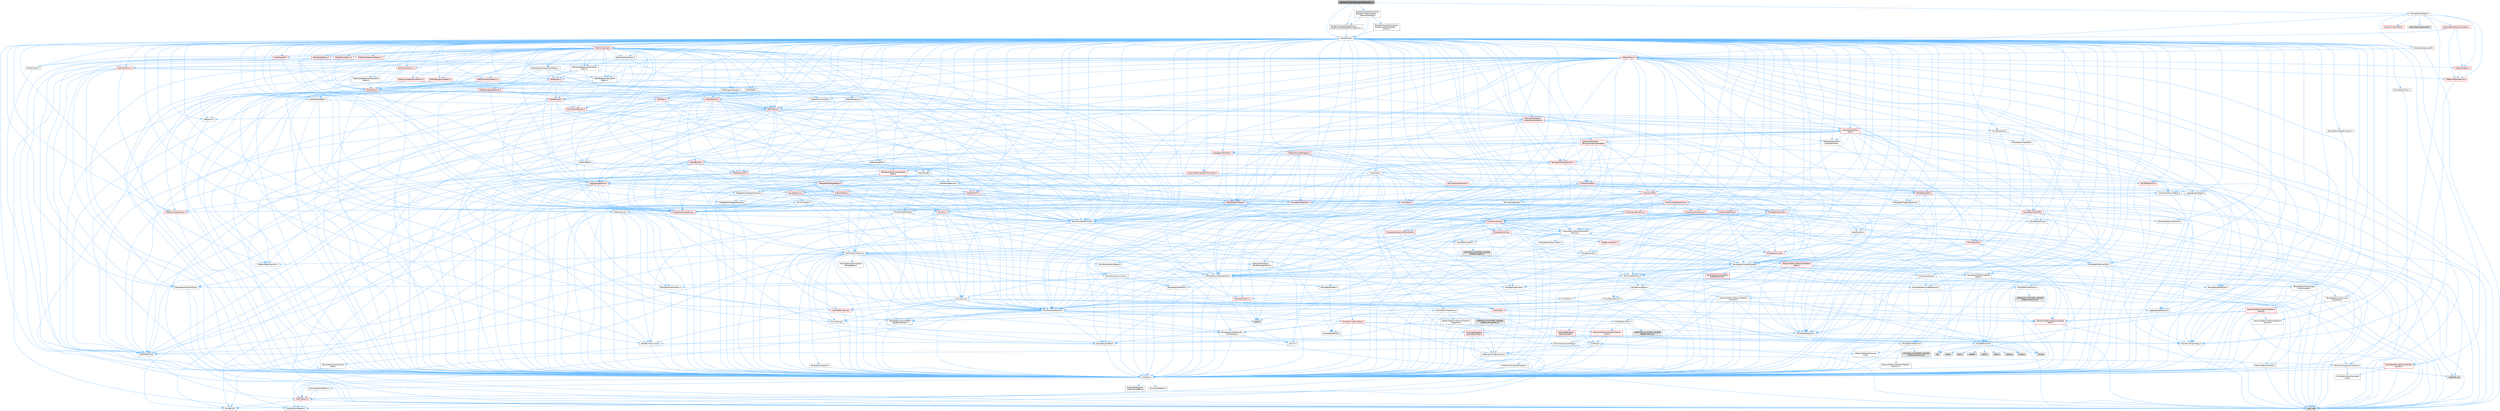 digraph "IDisplayClusterViewportConfiguration.h"
{
 // INTERACTIVE_SVG=YES
 // LATEX_PDF_SIZE
  bgcolor="transparent";
  edge [fontname=Helvetica,fontsize=10,labelfontname=Helvetica,labelfontsize=10];
  node [fontname=Helvetica,fontsize=10,shape=box,height=0.2,width=0.4];
  Node1 [id="Node000001",label="IDisplayClusterViewportConfiguration.h",height=0.2,width=0.4,color="gray40", fillcolor="grey60", style="filled", fontcolor="black",tooltip=" "];
  Node1 -> Node2 [id="edge1_Node000001_Node000002",color="steelblue1",style="solid",tooltip=" "];
  Node2 [id="Node000002",label="CoreMinimal.h",height=0.2,width=0.4,color="grey40", fillcolor="white", style="filled",URL="$d7/d67/CoreMinimal_8h.html",tooltip=" "];
  Node2 -> Node3 [id="edge2_Node000002_Node000003",color="steelblue1",style="solid",tooltip=" "];
  Node3 [id="Node000003",label="CoreTypes.h",height=0.2,width=0.4,color="grey40", fillcolor="white", style="filled",URL="$dc/dec/CoreTypes_8h.html",tooltip=" "];
  Node3 -> Node4 [id="edge3_Node000003_Node000004",color="steelblue1",style="solid",tooltip=" "];
  Node4 [id="Node000004",label="HAL/Platform.h",height=0.2,width=0.4,color="red", fillcolor="#FFF0F0", style="filled",URL="$d9/dd0/Platform_8h.html",tooltip=" "];
  Node4 -> Node5 [id="edge4_Node000004_Node000005",color="steelblue1",style="solid",tooltip=" "];
  Node5 [id="Node000005",label="Misc/Build.h",height=0.2,width=0.4,color="grey40", fillcolor="white", style="filled",URL="$d3/dbb/Build_8h.html",tooltip=" "];
  Node4 -> Node7 [id="edge5_Node000004_Node000007",color="steelblue1",style="solid",tooltip=" "];
  Node7 [id="Node000007",label="type_traits",height=0.2,width=0.4,color="grey60", fillcolor="#E0E0E0", style="filled",tooltip=" "];
  Node4 -> Node8 [id="edge6_Node000004_Node000008",color="steelblue1",style="solid",tooltip=" "];
  Node8 [id="Node000008",label="PreprocessorHelpers.h",height=0.2,width=0.4,color="grey40", fillcolor="white", style="filled",URL="$db/ddb/PreprocessorHelpers_8h.html",tooltip=" "];
  Node3 -> Node14 [id="edge7_Node000003_Node000014",color="steelblue1",style="solid",tooltip=" "];
  Node14 [id="Node000014",label="ProfilingDebugging\l/UMemoryDefines.h",height=0.2,width=0.4,color="grey40", fillcolor="white", style="filled",URL="$d2/da2/UMemoryDefines_8h.html",tooltip=" "];
  Node3 -> Node15 [id="edge8_Node000003_Node000015",color="steelblue1",style="solid",tooltip=" "];
  Node15 [id="Node000015",label="Misc/CoreMiscDefines.h",height=0.2,width=0.4,color="grey40", fillcolor="white", style="filled",URL="$da/d38/CoreMiscDefines_8h.html",tooltip=" "];
  Node15 -> Node4 [id="edge9_Node000015_Node000004",color="steelblue1",style="solid",tooltip=" "];
  Node15 -> Node8 [id="edge10_Node000015_Node000008",color="steelblue1",style="solid",tooltip=" "];
  Node3 -> Node16 [id="edge11_Node000003_Node000016",color="steelblue1",style="solid",tooltip=" "];
  Node16 [id="Node000016",label="Misc/CoreDefines.h",height=0.2,width=0.4,color="grey40", fillcolor="white", style="filled",URL="$d3/dd2/CoreDefines_8h.html",tooltip=" "];
  Node2 -> Node17 [id="edge12_Node000002_Node000017",color="steelblue1",style="solid",tooltip=" "];
  Node17 [id="Node000017",label="CoreFwd.h",height=0.2,width=0.4,color="grey40", fillcolor="white", style="filled",URL="$d1/d1e/CoreFwd_8h.html",tooltip=" "];
  Node17 -> Node3 [id="edge13_Node000017_Node000003",color="steelblue1",style="solid",tooltip=" "];
  Node17 -> Node18 [id="edge14_Node000017_Node000018",color="steelblue1",style="solid",tooltip=" "];
  Node18 [id="Node000018",label="Containers/ContainersFwd.h",height=0.2,width=0.4,color="grey40", fillcolor="white", style="filled",URL="$d4/d0a/ContainersFwd_8h.html",tooltip=" "];
  Node18 -> Node4 [id="edge15_Node000018_Node000004",color="steelblue1",style="solid",tooltip=" "];
  Node18 -> Node3 [id="edge16_Node000018_Node000003",color="steelblue1",style="solid",tooltip=" "];
  Node18 -> Node19 [id="edge17_Node000018_Node000019",color="steelblue1",style="solid",tooltip=" "];
  Node19 [id="Node000019",label="Traits/IsContiguousContainer.h",height=0.2,width=0.4,color="grey40", fillcolor="white", style="filled",URL="$d5/d3c/IsContiguousContainer_8h.html",tooltip=" "];
  Node19 -> Node3 [id="edge18_Node000019_Node000003",color="steelblue1",style="solid",tooltip=" "];
  Node19 -> Node20 [id="edge19_Node000019_Node000020",color="steelblue1",style="solid",tooltip=" "];
  Node20 [id="Node000020",label="Misc/StaticAssertComplete\lType.h",height=0.2,width=0.4,color="grey40", fillcolor="white", style="filled",URL="$d5/d4e/StaticAssertCompleteType_8h.html",tooltip=" "];
  Node19 -> Node21 [id="edge20_Node000019_Node000021",color="steelblue1",style="solid",tooltip=" "];
  Node21 [id="Node000021",label="initializer_list",height=0.2,width=0.4,color="grey60", fillcolor="#E0E0E0", style="filled",tooltip=" "];
  Node17 -> Node22 [id="edge21_Node000017_Node000022",color="steelblue1",style="solid",tooltip=" "];
  Node22 [id="Node000022",label="Math/MathFwd.h",height=0.2,width=0.4,color="grey40", fillcolor="white", style="filled",URL="$d2/d10/MathFwd_8h.html",tooltip=" "];
  Node22 -> Node4 [id="edge22_Node000022_Node000004",color="steelblue1",style="solid",tooltip=" "];
  Node17 -> Node23 [id="edge23_Node000017_Node000023",color="steelblue1",style="solid",tooltip=" "];
  Node23 [id="Node000023",label="UObject/UObjectHierarchy\lFwd.h",height=0.2,width=0.4,color="grey40", fillcolor="white", style="filled",URL="$d3/d13/UObjectHierarchyFwd_8h.html",tooltip=" "];
  Node2 -> Node23 [id="edge24_Node000002_Node000023",color="steelblue1",style="solid",tooltip=" "];
  Node2 -> Node18 [id="edge25_Node000002_Node000018",color="steelblue1",style="solid",tooltip=" "];
  Node2 -> Node24 [id="edge26_Node000002_Node000024",color="steelblue1",style="solid",tooltip=" "];
  Node24 [id="Node000024",label="Misc/VarArgs.h",height=0.2,width=0.4,color="grey40", fillcolor="white", style="filled",URL="$d5/d6f/VarArgs_8h.html",tooltip=" "];
  Node24 -> Node3 [id="edge27_Node000024_Node000003",color="steelblue1",style="solid",tooltip=" "];
  Node2 -> Node25 [id="edge28_Node000002_Node000025",color="steelblue1",style="solid",tooltip=" "];
  Node25 [id="Node000025",label="Logging/LogVerbosity.h",height=0.2,width=0.4,color="grey40", fillcolor="white", style="filled",URL="$d2/d8f/LogVerbosity_8h.html",tooltip=" "];
  Node25 -> Node3 [id="edge29_Node000025_Node000003",color="steelblue1",style="solid",tooltip=" "];
  Node2 -> Node26 [id="edge30_Node000002_Node000026",color="steelblue1",style="solid",tooltip=" "];
  Node26 [id="Node000026",label="Misc/OutputDevice.h",height=0.2,width=0.4,color="grey40", fillcolor="white", style="filled",URL="$d7/d32/OutputDevice_8h.html",tooltip=" "];
  Node26 -> Node17 [id="edge31_Node000026_Node000017",color="steelblue1",style="solid",tooltip=" "];
  Node26 -> Node3 [id="edge32_Node000026_Node000003",color="steelblue1",style="solid",tooltip=" "];
  Node26 -> Node25 [id="edge33_Node000026_Node000025",color="steelblue1",style="solid",tooltip=" "];
  Node26 -> Node24 [id="edge34_Node000026_Node000024",color="steelblue1",style="solid",tooltip=" "];
  Node26 -> Node27 [id="edge35_Node000026_Node000027",color="steelblue1",style="solid",tooltip=" "];
  Node27 [id="Node000027",label="Templates/IsArrayOrRefOf\lTypeByPredicate.h",height=0.2,width=0.4,color="grey40", fillcolor="white", style="filled",URL="$d6/da1/IsArrayOrRefOfTypeByPredicate_8h.html",tooltip=" "];
  Node27 -> Node3 [id="edge36_Node000027_Node000003",color="steelblue1",style="solid",tooltip=" "];
  Node26 -> Node28 [id="edge37_Node000026_Node000028",color="steelblue1",style="solid",tooltip=" "];
  Node28 [id="Node000028",label="Templates/IsValidVariadic\lFunctionArg.h",height=0.2,width=0.4,color="grey40", fillcolor="white", style="filled",URL="$d0/dc8/IsValidVariadicFunctionArg_8h.html",tooltip=" "];
  Node28 -> Node3 [id="edge38_Node000028_Node000003",color="steelblue1",style="solid",tooltip=" "];
  Node28 -> Node29 [id="edge39_Node000028_Node000029",color="steelblue1",style="solid",tooltip=" "];
  Node29 [id="Node000029",label="IsEnum.h",height=0.2,width=0.4,color="grey40", fillcolor="white", style="filled",URL="$d4/de5/IsEnum_8h.html",tooltip=" "];
  Node28 -> Node7 [id="edge40_Node000028_Node000007",color="steelblue1",style="solid",tooltip=" "];
  Node26 -> Node30 [id="edge41_Node000026_Node000030",color="steelblue1",style="solid",tooltip=" "];
  Node30 [id="Node000030",label="Traits/IsCharEncodingCompatible\lWith.h",height=0.2,width=0.4,color="red", fillcolor="#FFF0F0", style="filled",URL="$df/dd1/IsCharEncodingCompatibleWith_8h.html",tooltip=" "];
  Node30 -> Node7 [id="edge42_Node000030_Node000007",color="steelblue1",style="solid",tooltip=" "];
  Node2 -> Node32 [id="edge43_Node000002_Node000032",color="steelblue1",style="solid",tooltip=" "];
  Node32 [id="Node000032",label="HAL/PlatformCrt.h",height=0.2,width=0.4,color="grey40", fillcolor="white", style="filled",URL="$d8/d75/PlatformCrt_8h.html",tooltip=" "];
  Node32 -> Node33 [id="edge44_Node000032_Node000033",color="steelblue1",style="solid",tooltip=" "];
  Node33 [id="Node000033",label="new",height=0.2,width=0.4,color="grey60", fillcolor="#E0E0E0", style="filled",tooltip=" "];
  Node32 -> Node34 [id="edge45_Node000032_Node000034",color="steelblue1",style="solid",tooltip=" "];
  Node34 [id="Node000034",label="wchar.h",height=0.2,width=0.4,color="grey60", fillcolor="#E0E0E0", style="filled",tooltip=" "];
  Node32 -> Node35 [id="edge46_Node000032_Node000035",color="steelblue1",style="solid",tooltip=" "];
  Node35 [id="Node000035",label="stddef.h",height=0.2,width=0.4,color="grey60", fillcolor="#E0E0E0", style="filled",tooltip=" "];
  Node32 -> Node36 [id="edge47_Node000032_Node000036",color="steelblue1",style="solid",tooltip=" "];
  Node36 [id="Node000036",label="stdlib.h",height=0.2,width=0.4,color="grey60", fillcolor="#E0E0E0", style="filled",tooltip=" "];
  Node32 -> Node37 [id="edge48_Node000032_Node000037",color="steelblue1",style="solid",tooltip=" "];
  Node37 [id="Node000037",label="stdio.h",height=0.2,width=0.4,color="grey60", fillcolor="#E0E0E0", style="filled",tooltip=" "];
  Node32 -> Node38 [id="edge49_Node000032_Node000038",color="steelblue1",style="solid",tooltip=" "];
  Node38 [id="Node000038",label="stdarg.h",height=0.2,width=0.4,color="grey60", fillcolor="#E0E0E0", style="filled",tooltip=" "];
  Node32 -> Node39 [id="edge50_Node000032_Node000039",color="steelblue1",style="solid",tooltip=" "];
  Node39 [id="Node000039",label="math.h",height=0.2,width=0.4,color="grey60", fillcolor="#E0E0E0", style="filled",tooltip=" "];
  Node32 -> Node40 [id="edge51_Node000032_Node000040",color="steelblue1",style="solid",tooltip=" "];
  Node40 [id="Node000040",label="float.h",height=0.2,width=0.4,color="grey60", fillcolor="#E0E0E0", style="filled",tooltip=" "];
  Node32 -> Node41 [id="edge52_Node000032_Node000041",color="steelblue1",style="solid",tooltip=" "];
  Node41 [id="Node000041",label="string.h",height=0.2,width=0.4,color="grey60", fillcolor="#E0E0E0", style="filled",tooltip=" "];
  Node2 -> Node42 [id="edge53_Node000002_Node000042",color="steelblue1",style="solid",tooltip=" "];
  Node42 [id="Node000042",label="HAL/PlatformMisc.h",height=0.2,width=0.4,color="grey40", fillcolor="white", style="filled",URL="$d0/df5/PlatformMisc_8h.html",tooltip=" "];
  Node42 -> Node3 [id="edge54_Node000042_Node000003",color="steelblue1",style="solid",tooltip=" "];
  Node42 -> Node43 [id="edge55_Node000042_Node000043",color="steelblue1",style="solid",tooltip=" "];
  Node43 [id="Node000043",label="GenericPlatform/GenericPlatform\lMisc.h",height=0.2,width=0.4,color="red", fillcolor="#FFF0F0", style="filled",URL="$db/d9a/GenericPlatformMisc_8h.html",tooltip=" "];
  Node43 -> Node17 [id="edge56_Node000043_Node000017",color="steelblue1",style="solid",tooltip=" "];
  Node43 -> Node3 [id="edge57_Node000043_Node000003",color="steelblue1",style="solid",tooltip=" "];
  Node43 -> Node32 [id="edge58_Node000043_Node000032",color="steelblue1",style="solid",tooltip=" "];
  Node43 -> Node47 [id="edge59_Node000043_Node000047",color="steelblue1",style="solid",tooltip=" "];
  Node47 [id="Node000047",label="Math/NumericLimits.h",height=0.2,width=0.4,color="grey40", fillcolor="white", style="filled",URL="$df/d1b/NumericLimits_8h.html",tooltip=" "];
  Node47 -> Node3 [id="edge60_Node000047_Node000003",color="steelblue1",style="solid",tooltip=" "];
  Node43 -> Node48 [id="edge61_Node000043_Node000048",color="steelblue1",style="solid",tooltip=" "];
  Node48 [id="Node000048",label="Misc/CompressionFlags.h",height=0.2,width=0.4,color="grey40", fillcolor="white", style="filled",URL="$d9/d76/CompressionFlags_8h.html",tooltip=" "];
  Node43 -> Node49 [id="edge62_Node000043_Node000049",color="steelblue1",style="solid",tooltip=" "];
  Node49 [id="Node000049",label="Misc/EnumClassFlags.h",height=0.2,width=0.4,color="grey40", fillcolor="white", style="filled",URL="$d8/de7/EnumClassFlags_8h.html",tooltip=" "];
  Node42 -> Node52 [id="edge63_Node000042_Node000052",color="steelblue1",style="solid",tooltip=" "];
  Node52 [id="Node000052",label="COMPILED_PLATFORM_HEADER\l(PlatformMisc.h)",height=0.2,width=0.4,color="grey60", fillcolor="#E0E0E0", style="filled",tooltip=" "];
  Node42 -> Node53 [id="edge64_Node000042_Node000053",color="steelblue1",style="solid",tooltip=" "];
  Node53 [id="Node000053",label="ProfilingDebugging\l/CpuProfilerTrace.h",height=0.2,width=0.4,color="red", fillcolor="#FFF0F0", style="filled",URL="$da/dcb/CpuProfilerTrace_8h.html",tooltip=" "];
  Node53 -> Node3 [id="edge65_Node000053_Node000003",color="steelblue1",style="solid",tooltip=" "];
  Node53 -> Node18 [id="edge66_Node000053_Node000018",color="steelblue1",style="solid",tooltip=" "];
  Node53 -> Node54 [id="edge67_Node000053_Node000054",color="steelblue1",style="solid",tooltip=" "];
  Node54 [id="Node000054",label="HAL/PlatformAtomics.h",height=0.2,width=0.4,color="grey40", fillcolor="white", style="filled",URL="$d3/d36/PlatformAtomics_8h.html",tooltip=" "];
  Node54 -> Node3 [id="edge68_Node000054_Node000003",color="steelblue1",style="solid",tooltip=" "];
  Node54 -> Node55 [id="edge69_Node000054_Node000055",color="steelblue1",style="solid",tooltip=" "];
  Node55 [id="Node000055",label="GenericPlatform/GenericPlatform\lAtomics.h",height=0.2,width=0.4,color="grey40", fillcolor="white", style="filled",URL="$da/d72/GenericPlatformAtomics_8h.html",tooltip=" "];
  Node55 -> Node3 [id="edge70_Node000055_Node000003",color="steelblue1",style="solid",tooltip=" "];
  Node54 -> Node56 [id="edge71_Node000054_Node000056",color="steelblue1",style="solid",tooltip=" "];
  Node56 [id="Node000056",label="COMPILED_PLATFORM_HEADER\l(PlatformAtomics.h)",height=0.2,width=0.4,color="grey60", fillcolor="#E0E0E0", style="filled",tooltip=" "];
  Node53 -> Node8 [id="edge72_Node000053_Node000008",color="steelblue1",style="solid",tooltip=" "];
  Node53 -> Node5 [id="edge73_Node000053_Node000005",color="steelblue1",style="solid",tooltip=" "];
  Node2 -> Node61 [id="edge74_Node000002_Node000061",color="steelblue1",style="solid",tooltip=" "];
  Node61 [id="Node000061",label="Misc/AssertionMacros.h",height=0.2,width=0.4,color="grey40", fillcolor="white", style="filled",URL="$d0/dfa/AssertionMacros_8h.html",tooltip=" "];
  Node61 -> Node3 [id="edge75_Node000061_Node000003",color="steelblue1",style="solid",tooltip=" "];
  Node61 -> Node4 [id="edge76_Node000061_Node000004",color="steelblue1",style="solid",tooltip=" "];
  Node61 -> Node42 [id="edge77_Node000061_Node000042",color="steelblue1",style="solid",tooltip=" "];
  Node61 -> Node8 [id="edge78_Node000061_Node000008",color="steelblue1",style="solid",tooltip=" "];
  Node61 -> Node62 [id="edge79_Node000061_Node000062",color="steelblue1",style="solid",tooltip=" "];
  Node62 [id="Node000062",label="Templates/EnableIf.h",height=0.2,width=0.4,color="grey40", fillcolor="white", style="filled",URL="$d7/d60/EnableIf_8h.html",tooltip=" "];
  Node62 -> Node3 [id="edge80_Node000062_Node000003",color="steelblue1",style="solid",tooltip=" "];
  Node61 -> Node27 [id="edge81_Node000061_Node000027",color="steelblue1",style="solid",tooltip=" "];
  Node61 -> Node28 [id="edge82_Node000061_Node000028",color="steelblue1",style="solid",tooltip=" "];
  Node61 -> Node30 [id="edge83_Node000061_Node000030",color="steelblue1",style="solid",tooltip=" "];
  Node61 -> Node24 [id="edge84_Node000061_Node000024",color="steelblue1",style="solid",tooltip=" "];
  Node61 -> Node63 [id="edge85_Node000061_Node000063",color="steelblue1",style="solid",tooltip=" "];
  Node63 [id="Node000063",label="String/FormatStringSan.h",height=0.2,width=0.4,color="red", fillcolor="#FFF0F0", style="filled",URL="$d3/d8b/FormatStringSan_8h.html",tooltip=" "];
  Node63 -> Node7 [id="edge86_Node000063_Node000007",color="steelblue1",style="solid",tooltip=" "];
  Node63 -> Node3 [id="edge87_Node000063_Node000003",color="steelblue1",style="solid",tooltip=" "];
  Node63 -> Node64 [id="edge88_Node000063_Node000064",color="steelblue1",style="solid",tooltip=" "];
  Node64 [id="Node000064",label="Templates/Requires.h",height=0.2,width=0.4,color="grey40", fillcolor="white", style="filled",URL="$dc/d96/Requires_8h.html",tooltip=" "];
  Node64 -> Node62 [id="edge89_Node000064_Node000062",color="steelblue1",style="solid",tooltip=" "];
  Node64 -> Node7 [id="edge90_Node000064_Node000007",color="steelblue1",style="solid",tooltip=" "];
  Node63 -> Node65 [id="edge91_Node000063_Node000065",color="steelblue1",style="solid",tooltip=" "];
  Node65 [id="Node000065",label="Templates/Identity.h",height=0.2,width=0.4,color="grey40", fillcolor="white", style="filled",URL="$d0/dd5/Identity_8h.html",tooltip=" "];
  Node63 -> Node28 [id="edge92_Node000063_Node000028",color="steelblue1",style="solid",tooltip=" "];
  Node63 -> Node18 [id="edge93_Node000063_Node000018",color="steelblue1",style="solid",tooltip=" "];
  Node61 -> Node69 [id="edge94_Node000061_Node000069",color="steelblue1",style="solid",tooltip=" "];
  Node69 [id="Node000069",label="atomic",height=0.2,width=0.4,color="grey60", fillcolor="#E0E0E0", style="filled",tooltip=" "];
  Node2 -> Node70 [id="edge95_Node000002_Node000070",color="steelblue1",style="solid",tooltip=" "];
  Node70 [id="Node000070",label="Templates/IsPointer.h",height=0.2,width=0.4,color="grey40", fillcolor="white", style="filled",URL="$d7/d05/IsPointer_8h.html",tooltip=" "];
  Node70 -> Node3 [id="edge96_Node000070_Node000003",color="steelblue1",style="solid",tooltip=" "];
  Node2 -> Node71 [id="edge97_Node000002_Node000071",color="steelblue1",style="solid",tooltip=" "];
  Node71 [id="Node000071",label="HAL/PlatformMemory.h",height=0.2,width=0.4,color="grey40", fillcolor="white", style="filled",URL="$de/d68/PlatformMemory_8h.html",tooltip=" "];
  Node71 -> Node3 [id="edge98_Node000071_Node000003",color="steelblue1",style="solid",tooltip=" "];
  Node71 -> Node72 [id="edge99_Node000071_Node000072",color="steelblue1",style="solid",tooltip=" "];
  Node72 [id="Node000072",label="GenericPlatform/GenericPlatform\lMemory.h",height=0.2,width=0.4,color="grey40", fillcolor="white", style="filled",URL="$dd/d22/GenericPlatformMemory_8h.html",tooltip=" "];
  Node72 -> Node17 [id="edge100_Node000072_Node000017",color="steelblue1",style="solid",tooltip=" "];
  Node72 -> Node3 [id="edge101_Node000072_Node000003",color="steelblue1",style="solid",tooltip=" "];
  Node72 -> Node73 [id="edge102_Node000072_Node000073",color="steelblue1",style="solid",tooltip=" "];
  Node73 [id="Node000073",label="HAL/PlatformString.h",height=0.2,width=0.4,color="red", fillcolor="#FFF0F0", style="filled",URL="$db/db5/PlatformString_8h.html",tooltip=" "];
  Node73 -> Node3 [id="edge103_Node000073_Node000003",color="steelblue1",style="solid",tooltip=" "];
  Node72 -> Node41 [id="edge104_Node000072_Node000041",color="steelblue1",style="solid",tooltip=" "];
  Node72 -> Node34 [id="edge105_Node000072_Node000034",color="steelblue1",style="solid",tooltip=" "];
  Node71 -> Node75 [id="edge106_Node000071_Node000075",color="steelblue1",style="solid",tooltip=" "];
  Node75 [id="Node000075",label="COMPILED_PLATFORM_HEADER\l(PlatformMemory.h)",height=0.2,width=0.4,color="grey60", fillcolor="#E0E0E0", style="filled",tooltip=" "];
  Node2 -> Node54 [id="edge107_Node000002_Node000054",color="steelblue1",style="solid",tooltip=" "];
  Node2 -> Node76 [id="edge108_Node000002_Node000076",color="steelblue1",style="solid",tooltip=" "];
  Node76 [id="Node000076",label="Misc/Exec.h",height=0.2,width=0.4,color="grey40", fillcolor="white", style="filled",URL="$de/ddb/Exec_8h.html",tooltip=" "];
  Node76 -> Node3 [id="edge109_Node000076_Node000003",color="steelblue1",style="solid",tooltip=" "];
  Node76 -> Node61 [id="edge110_Node000076_Node000061",color="steelblue1",style="solid",tooltip=" "];
  Node2 -> Node77 [id="edge111_Node000002_Node000077",color="steelblue1",style="solid",tooltip=" "];
  Node77 [id="Node000077",label="HAL/MemoryBase.h",height=0.2,width=0.4,color="grey40", fillcolor="white", style="filled",URL="$d6/d9f/MemoryBase_8h.html",tooltip=" "];
  Node77 -> Node3 [id="edge112_Node000077_Node000003",color="steelblue1",style="solid",tooltip=" "];
  Node77 -> Node54 [id="edge113_Node000077_Node000054",color="steelblue1",style="solid",tooltip=" "];
  Node77 -> Node32 [id="edge114_Node000077_Node000032",color="steelblue1",style="solid",tooltip=" "];
  Node77 -> Node76 [id="edge115_Node000077_Node000076",color="steelblue1",style="solid",tooltip=" "];
  Node77 -> Node26 [id="edge116_Node000077_Node000026",color="steelblue1",style="solid",tooltip=" "];
  Node77 -> Node78 [id="edge117_Node000077_Node000078",color="steelblue1",style="solid",tooltip=" "];
  Node78 [id="Node000078",label="Templates/Atomic.h",height=0.2,width=0.4,color="red", fillcolor="#FFF0F0", style="filled",URL="$d3/d91/Atomic_8h.html",tooltip=" "];
  Node78 -> Node69 [id="edge118_Node000078_Node000069",color="steelblue1",style="solid",tooltip=" "];
  Node2 -> Node87 [id="edge119_Node000002_Node000087",color="steelblue1",style="solid",tooltip=" "];
  Node87 [id="Node000087",label="HAL/UnrealMemory.h",height=0.2,width=0.4,color="grey40", fillcolor="white", style="filled",URL="$d9/d96/UnrealMemory_8h.html",tooltip=" "];
  Node87 -> Node3 [id="edge120_Node000087_Node000003",color="steelblue1",style="solid",tooltip=" "];
  Node87 -> Node72 [id="edge121_Node000087_Node000072",color="steelblue1",style="solid",tooltip=" "];
  Node87 -> Node77 [id="edge122_Node000087_Node000077",color="steelblue1",style="solid",tooltip=" "];
  Node87 -> Node71 [id="edge123_Node000087_Node000071",color="steelblue1",style="solid",tooltip=" "];
  Node87 -> Node88 [id="edge124_Node000087_Node000088",color="steelblue1",style="solid",tooltip=" "];
  Node88 [id="Node000088",label="ProfilingDebugging\l/MemoryTrace.h",height=0.2,width=0.4,color="red", fillcolor="#FFF0F0", style="filled",URL="$da/dd7/MemoryTrace_8h.html",tooltip=" "];
  Node88 -> Node4 [id="edge125_Node000088_Node000004",color="steelblue1",style="solid",tooltip=" "];
  Node88 -> Node49 [id="edge126_Node000088_Node000049",color="steelblue1",style="solid",tooltip=" "];
  Node87 -> Node70 [id="edge127_Node000087_Node000070",color="steelblue1",style="solid",tooltip=" "];
  Node2 -> Node89 [id="edge128_Node000002_Node000089",color="steelblue1",style="solid",tooltip=" "];
  Node89 [id="Node000089",label="Templates/IsArithmetic.h",height=0.2,width=0.4,color="grey40", fillcolor="white", style="filled",URL="$d2/d5d/IsArithmetic_8h.html",tooltip=" "];
  Node89 -> Node3 [id="edge129_Node000089_Node000003",color="steelblue1",style="solid",tooltip=" "];
  Node2 -> Node83 [id="edge130_Node000002_Node000083",color="steelblue1",style="solid",tooltip=" "];
  Node83 [id="Node000083",label="Templates/AndOrNot.h",height=0.2,width=0.4,color="grey40", fillcolor="white", style="filled",URL="$db/d0a/AndOrNot_8h.html",tooltip=" "];
  Node83 -> Node3 [id="edge131_Node000083_Node000003",color="steelblue1",style="solid",tooltip=" "];
  Node2 -> Node90 [id="edge132_Node000002_Node000090",color="steelblue1",style="solid",tooltip=" "];
  Node90 [id="Node000090",label="Templates/IsPODType.h",height=0.2,width=0.4,color="grey40", fillcolor="white", style="filled",URL="$d7/db1/IsPODType_8h.html",tooltip=" "];
  Node90 -> Node3 [id="edge133_Node000090_Node000003",color="steelblue1",style="solid",tooltip=" "];
  Node2 -> Node91 [id="edge134_Node000002_Node000091",color="steelblue1",style="solid",tooltip=" "];
  Node91 [id="Node000091",label="Templates/IsUECoreType.h",height=0.2,width=0.4,color="grey40", fillcolor="white", style="filled",URL="$d1/db8/IsUECoreType_8h.html",tooltip=" "];
  Node91 -> Node3 [id="edge135_Node000091_Node000003",color="steelblue1",style="solid",tooltip=" "];
  Node91 -> Node7 [id="edge136_Node000091_Node000007",color="steelblue1",style="solid",tooltip=" "];
  Node2 -> Node84 [id="edge137_Node000002_Node000084",color="steelblue1",style="solid",tooltip=" "];
  Node84 [id="Node000084",label="Templates/IsTriviallyCopy\lConstructible.h",height=0.2,width=0.4,color="grey40", fillcolor="white", style="filled",URL="$d3/d78/IsTriviallyCopyConstructible_8h.html",tooltip=" "];
  Node84 -> Node3 [id="edge138_Node000084_Node000003",color="steelblue1",style="solid",tooltip=" "];
  Node84 -> Node7 [id="edge139_Node000084_Node000007",color="steelblue1",style="solid",tooltip=" "];
  Node2 -> Node92 [id="edge140_Node000002_Node000092",color="steelblue1",style="solid",tooltip=" "];
  Node92 [id="Node000092",label="Templates/UnrealTypeTraits.h",height=0.2,width=0.4,color="grey40", fillcolor="white", style="filled",URL="$d2/d2d/UnrealTypeTraits_8h.html",tooltip=" "];
  Node92 -> Node3 [id="edge141_Node000092_Node000003",color="steelblue1",style="solid",tooltip=" "];
  Node92 -> Node70 [id="edge142_Node000092_Node000070",color="steelblue1",style="solid",tooltip=" "];
  Node92 -> Node61 [id="edge143_Node000092_Node000061",color="steelblue1",style="solid",tooltip=" "];
  Node92 -> Node83 [id="edge144_Node000092_Node000083",color="steelblue1",style="solid",tooltip=" "];
  Node92 -> Node62 [id="edge145_Node000092_Node000062",color="steelblue1",style="solid",tooltip=" "];
  Node92 -> Node89 [id="edge146_Node000092_Node000089",color="steelblue1",style="solid",tooltip=" "];
  Node92 -> Node29 [id="edge147_Node000092_Node000029",color="steelblue1",style="solid",tooltip=" "];
  Node92 -> Node93 [id="edge148_Node000092_Node000093",color="steelblue1",style="solid",tooltip=" "];
  Node93 [id="Node000093",label="Templates/Models.h",height=0.2,width=0.4,color="grey40", fillcolor="white", style="filled",URL="$d3/d0c/Models_8h.html",tooltip=" "];
  Node93 -> Node65 [id="edge149_Node000093_Node000065",color="steelblue1",style="solid",tooltip=" "];
  Node92 -> Node90 [id="edge150_Node000092_Node000090",color="steelblue1",style="solid",tooltip=" "];
  Node92 -> Node91 [id="edge151_Node000092_Node000091",color="steelblue1",style="solid",tooltip=" "];
  Node92 -> Node84 [id="edge152_Node000092_Node000084",color="steelblue1",style="solid",tooltip=" "];
  Node2 -> Node62 [id="edge153_Node000002_Node000062",color="steelblue1",style="solid",tooltip=" "];
  Node2 -> Node94 [id="edge154_Node000002_Node000094",color="steelblue1",style="solid",tooltip=" "];
  Node94 [id="Node000094",label="Templates/RemoveReference.h",height=0.2,width=0.4,color="grey40", fillcolor="white", style="filled",URL="$da/dbe/RemoveReference_8h.html",tooltip=" "];
  Node94 -> Node3 [id="edge155_Node000094_Node000003",color="steelblue1",style="solid",tooltip=" "];
  Node2 -> Node95 [id="edge156_Node000002_Node000095",color="steelblue1",style="solid",tooltip=" "];
  Node95 [id="Node000095",label="Templates/IntegralConstant.h",height=0.2,width=0.4,color="grey40", fillcolor="white", style="filled",URL="$db/d1b/IntegralConstant_8h.html",tooltip=" "];
  Node95 -> Node3 [id="edge157_Node000095_Node000003",color="steelblue1",style="solid",tooltip=" "];
  Node2 -> Node96 [id="edge158_Node000002_Node000096",color="steelblue1",style="solid",tooltip=" "];
  Node96 [id="Node000096",label="Templates/IsClass.h",height=0.2,width=0.4,color="grey40", fillcolor="white", style="filled",URL="$db/dcb/IsClass_8h.html",tooltip=" "];
  Node96 -> Node3 [id="edge159_Node000096_Node000003",color="steelblue1",style="solid",tooltip=" "];
  Node2 -> Node97 [id="edge160_Node000002_Node000097",color="steelblue1",style="solid",tooltip=" "];
  Node97 [id="Node000097",label="Templates/TypeCompatible\lBytes.h",height=0.2,width=0.4,color="grey40", fillcolor="white", style="filled",URL="$df/d0a/TypeCompatibleBytes_8h.html",tooltip=" "];
  Node97 -> Node3 [id="edge161_Node000097_Node000003",color="steelblue1",style="solid",tooltip=" "];
  Node97 -> Node41 [id="edge162_Node000097_Node000041",color="steelblue1",style="solid",tooltip=" "];
  Node97 -> Node33 [id="edge163_Node000097_Node000033",color="steelblue1",style="solid",tooltip=" "];
  Node97 -> Node7 [id="edge164_Node000097_Node000007",color="steelblue1",style="solid",tooltip=" "];
  Node2 -> Node19 [id="edge165_Node000002_Node000019",color="steelblue1",style="solid",tooltip=" "];
  Node2 -> Node98 [id="edge166_Node000002_Node000098",color="steelblue1",style="solid",tooltip=" "];
  Node98 [id="Node000098",label="Templates/UnrealTemplate.h",height=0.2,width=0.4,color="grey40", fillcolor="white", style="filled",URL="$d4/d24/UnrealTemplate_8h.html",tooltip=" "];
  Node98 -> Node3 [id="edge167_Node000098_Node000003",color="steelblue1",style="solid",tooltip=" "];
  Node98 -> Node70 [id="edge168_Node000098_Node000070",color="steelblue1",style="solid",tooltip=" "];
  Node98 -> Node87 [id="edge169_Node000098_Node000087",color="steelblue1",style="solid",tooltip=" "];
  Node98 -> Node99 [id="edge170_Node000098_Node000099",color="steelblue1",style="solid",tooltip=" "];
  Node99 [id="Node000099",label="Templates/CopyQualifiers\lAndRefsFromTo.h",height=0.2,width=0.4,color="red", fillcolor="#FFF0F0", style="filled",URL="$d3/db3/CopyQualifiersAndRefsFromTo_8h.html",tooltip=" "];
  Node98 -> Node92 [id="edge171_Node000098_Node000092",color="steelblue1",style="solid",tooltip=" "];
  Node98 -> Node94 [id="edge172_Node000098_Node000094",color="steelblue1",style="solid",tooltip=" "];
  Node98 -> Node64 [id="edge173_Node000098_Node000064",color="steelblue1",style="solid",tooltip=" "];
  Node98 -> Node97 [id="edge174_Node000098_Node000097",color="steelblue1",style="solid",tooltip=" "];
  Node98 -> Node65 [id="edge175_Node000098_Node000065",color="steelblue1",style="solid",tooltip=" "];
  Node98 -> Node19 [id="edge176_Node000098_Node000019",color="steelblue1",style="solid",tooltip=" "];
  Node98 -> Node101 [id="edge177_Node000098_Node000101",color="steelblue1",style="solid",tooltip=" "];
  Node101 [id="Node000101",label="Traits/UseBitwiseSwap.h",height=0.2,width=0.4,color="grey40", fillcolor="white", style="filled",URL="$db/df3/UseBitwiseSwap_8h.html",tooltip=" "];
  Node101 -> Node3 [id="edge178_Node000101_Node000003",color="steelblue1",style="solid",tooltip=" "];
  Node101 -> Node7 [id="edge179_Node000101_Node000007",color="steelblue1",style="solid",tooltip=" "];
  Node98 -> Node7 [id="edge180_Node000098_Node000007",color="steelblue1",style="solid",tooltip=" "];
  Node2 -> Node47 [id="edge181_Node000002_Node000047",color="steelblue1",style="solid",tooltip=" "];
  Node2 -> Node102 [id="edge182_Node000002_Node000102",color="steelblue1",style="solid",tooltip=" "];
  Node102 [id="Node000102",label="HAL/PlatformMath.h",height=0.2,width=0.4,color="grey40", fillcolor="white", style="filled",URL="$dc/d53/PlatformMath_8h.html",tooltip=" "];
  Node102 -> Node3 [id="edge183_Node000102_Node000003",color="steelblue1",style="solid",tooltip=" "];
  Node102 -> Node103 [id="edge184_Node000102_Node000103",color="steelblue1",style="solid",tooltip=" "];
  Node103 [id="Node000103",label="GenericPlatform/GenericPlatform\lMath.h",height=0.2,width=0.4,color="red", fillcolor="#FFF0F0", style="filled",URL="$d5/d79/GenericPlatformMath_8h.html",tooltip=" "];
  Node103 -> Node3 [id="edge185_Node000103_Node000003",color="steelblue1",style="solid",tooltip=" "];
  Node103 -> Node18 [id="edge186_Node000103_Node000018",color="steelblue1",style="solid",tooltip=" "];
  Node103 -> Node32 [id="edge187_Node000103_Node000032",color="steelblue1",style="solid",tooltip=" "];
  Node103 -> Node83 [id="edge188_Node000103_Node000083",color="steelblue1",style="solid",tooltip=" "];
  Node103 -> Node104 [id="edge189_Node000103_Node000104",color="steelblue1",style="solid",tooltip=" "];
  Node104 [id="Node000104",label="Templates/Decay.h",height=0.2,width=0.4,color="grey40", fillcolor="white", style="filled",URL="$dd/d0f/Decay_8h.html",tooltip=" "];
  Node104 -> Node3 [id="edge190_Node000104_Node000003",color="steelblue1",style="solid",tooltip=" "];
  Node104 -> Node94 [id="edge191_Node000104_Node000094",color="steelblue1",style="solid",tooltip=" "];
  Node104 -> Node7 [id="edge192_Node000104_Node000007",color="steelblue1",style="solid",tooltip=" "];
  Node103 -> Node92 [id="edge193_Node000103_Node000092",color="steelblue1",style="solid",tooltip=" "];
  Node103 -> Node64 [id="edge194_Node000103_Node000064",color="steelblue1",style="solid",tooltip=" "];
  Node103 -> Node97 [id="edge195_Node000103_Node000097",color="steelblue1",style="solid",tooltip=" "];
  Node103 -> Node7 [id="edge196_Node000103_Node000007",color="steelblue1",style="solid",tooltip=" "];
  Node102 -> Node109 [id="edge197_Node000102_Node000109",color="steelblue1",style="solid",tooltip=" "];
  Node109 [id="Node000109",label="COMPILED_PLATFORM_HEADER\l(PlatformMath.h)",height=0.2,width=0.4,color="grey60", fillcolor="#E0E0E0", style="filled",tooltip=" "];
  Node2 -> Node85 [id="edge198_Node000002_Node000085",color="steelblue1",style="solid",tooltip=" "];
  Node85 [id="Node000085",label="Templates/IsTriviallyCopy\lAssignable.h",height=0.2,width=0.4,color="grey40", fillcolor="white", style="filled",URL="$d2/df2/IsTriviallyCopyAssignable_8h.html",tooltip=" "];
  Node85 -> Node3 [id="edge199_Node000085_Node000003",color="steelblue1",style="solid",tooltip=" "];
  Node85 -> Node7 [id="edge200_Node000085_Node000007",color="steelblue1",style="solid",tooltip=" "];
  Node2 -> Node110 [id="edge201_Node000002_Node000110",color="steelblue1",style="solid",tooltip=" "];
  Node110 [id="Node000110",label="Templates/MemoryOps.h",height=0.2,width=0.4,color="grey40", fillcolor="white", style="filled",URL="$db/dea/MemoryOps_8h.html",tooltip=" "];
  Node110 -> Node3 [id="edge202_Node000110_Node000003",color="steelblue1",style="solid",tooltip=" "];
  Node110 -> Node87 [id="edge203_Node000110_Node000087",color="steelblue1",style="solid",tooltip=" "];
  Node110 -> Node85 [id="edge204_Node000110_Node000085",color="steelblue1",style="solid",tooltip=" "];
  Node110 -> Node84 [id="edge205_Node000110_Node000084",color="steelblue1",style="solid",tooltip=" "];
  Node110 -> Node64 [id="edge206_Node000110_Node000064",color="steelblue1",style="solid",tooltip=" "];
  Node110 -> Node92 [id="edge207_Node000110_Node000092",color="steelblue1",style="solid",tooltip=" "];
  Node110 -> Node101 [id="edge208_Node000110_Node000101",color="steelblue1",style="solid",tooltip=" "];
  Node110 -> Node33 [id="edge209_Node000110_Node000033",color="steelblue1",style="solid",tooltip=" "];
  Node110 -> Node7 [id="edge210_Node000110_Node000007",color="steelblue1",style="solid",tooltip=" "];
  Node2 -> Node111 [id="edge211_Node000002_Node000111",color="steelblue1",style="solid",tooltip=" "];
  Node111 [id="Node000111",label="Containers/ContainerAllocation\lPolicies.h",height=0.2,width=0.4,color="grey40", fillcolor="white", style="filled",URL="$d7/dff/ContainerAllocationPolicies_8h.html",tooltip=" "];
  Node111 -> Node3 [id="edge212_Node000111_Node000003",color="steelblue1",style="solid",tooltip=" "];
  Node111 -> Node112 [id="edge213_Node000111_Node000112",color="steelblue1",style="solid",tooltip=" "];
  Node112 [id="Node000112",label="Containers/ContainerHelpers.h",height=0.2,width=0.4,color="grey40", fillcolor="white", style="filled",URL="$d7/d33/ContainerHelpers_8h.html",tooltip=" "];
  Node112 -> Node3 [id="edge214_Node000112_Node000003",color="steelblue1",style="solid",tooltip=" "];
  Node111 -> Node111 [id="edge215_Node000111_Node000111",color="steelblue1",style="solid",tooltip=" "];
  Node111 -> Node102 [id="edge216_Node000111_Node000102",color="steelblue1",style="solid",tooltip=" "];
  Node111 -> Node87 [id="edge217_Node000111_Node000087",color="steelblue1",style="solid",tooltip=" "];
  Node111 -> Node47 [id="edge218_Node000111_Node000047",color="steelblue1",style="solid",tooltip=" "];
  Node111 -> Node61 [id="edge219_Node000111_Node000061",color="steelblue1",style="solid",tooltip=" "];
  Node111 -> Node113 [id="edge220_Node000111_Node000113",color="steelblue1",style="solid",tooltip=" "];
  Node113 [id="Node000113",label="Templates/IsPolymorphic.h",height=0.2,width=0.4,color="grey40", fillcolor="white", style="filled",URL="$dc/d20/IsPolymorphic_8h.html",tooltip=" "];
  Node111 -> Node110 [id="edge221_Node000111_Node000110",color="steelblue1",style="solid",tooltip=" "];
  Node111 -> Node97 [id="edge222_Node000111_Node000097",color="steelblue1",style="solid",tooltip=" "];
  Node111 -> Node7 [id="edge223_Node000111_Node000007",color="steelblue1",style="solid",tooltip=" "];
  Node2 -> Node114 [id="edge224_Node000002_Node000114",color="steelblue1",style="solid",tooltip=" "];
  Node114 [id="Node000114",label="Templates/IsEnumClass.h",height=0.2,width=0.4,color="grey40", fillcolor="white", style="filled",URL="$d7/d15/IsEnumClass_8h.html",tooltip=" "];
  Node114 -> Node3 [id="edge225_Node000114_Node000003",color="steelblue1",style="solid",tooltip=" "];
  Node114 -> Node83 [id="edge226_Node000114_Node000083",color="steelblue1",style="solid",tooltip=" "];
  Node2 -> Node115 [id="edge227_Node000002_Node000115",color="steelblue1",style="solid",tooltip=" "];
  Node115 [id="Node000115",label="HAL/PlatformProperties.h",height=0.2,width=0.4,color="grey40", fillcolor="white", style="filled",URL="$d9/db0/PlatformProperties_8h.html",tooltip=" "];
  Node115 -> Node3 [id="edge228_Node000115_Node000003",color="steelblue1",style="solid",tooltip=" "];
  Node115 -> Node116 [id="edge229_Node000115_Node000116",color="steelblue1",style="solid",tooltip=" "];
  Node116 [id="Node000116",label="GenericPlatform/GenericPlatform\lProperties.h",height=0.2,width=0.4,color="grey40", fillcolor="white", style="filled",URL="$d2/dcd/GenericPlatformProperties_8h.html",tooltip=" "];
  Node116 -> Node3 [id="edge230_Node000116_Node000003",color="steelblue1",style="solid",tooltip=" "];
  Node116 -> Node43 [id="edge231_Node000116_Node000043",color="steelblue1",style="solid",tooltip=" "];
  Node115 -> Node117 [id="edge232_Node000115_Node000117",color="steelblue1",style="solid",tooltip=" "];
  Node117 [id="Node000117",label="COMPILED_PLATFORM_HEADER\l(PlatformProperties.h)",height=0.2,width=0.4,color="grey60", fillcolor="#E0E0E0", style="filled",tooltip=" "];
  Node2 -> Node118 [id="edge233_Node000002_Node000118",color="steelblue1",style="solid",tooltip=" "];
  Node118 [id="Node000118",label="Misc/EngineVersionBase.h",height=0.2,width=0.4,color="grey40", fillcolor="white", style="filled",URL="$d5/d2b/EngineVersionBase_8h.html",tooltip=" "];
  Node118 -> Node3 [id="edge234_Node000118_Node000003",color="steelblue1",style="solid",tooltip=" "];
  Node2 -> Node119 [id="edge235_Node000002_Node000119",color="steelblue1",style="solid",tooltip=" "];
  Node119 [id="Node000119",label="Internationalization\l/TextNamespaceFwd.h",height=0.2,width=0.4,color="grey40", fillcolor="white", style="filled",URL="$d8/d97/TextNamespaceFwd_8h.html",tooltip=" "];
  Node119 -> Node3 [id="edge236_Node000119_Node000003",color="steelblue1",style="solid",tooltip=" "];
  Node2 -> Node120 [id="edge237_Node000002_Node000120",color="steelblue1",style="solid",tooltip=" "];
  Node120 [id="Node000120",label="Serialization/Archive.h",height=0.2,width=0.4,color="grey40", fillcolor="white", style="filled",URL="$d7/d3b/Archive_8h.html",tooltip=" "];
  Node120 -> Node17 [id="edge238_Node000120_Node000017",color="steelblue1",style="solid",tooltip=" "];
  Node120 -> Node3 [id="edge239_Node000120_Node000003",color="steelblue1",style="solid",tooltip=" "];
  Node120 -> Node115 [id="edge240_Node000120_Node000115",color="steelblue1",style="solid",tooltip=" "];
  Node120 -> Node119 [id="edge241_Node000120_Node000119",color="steelblue1",style="solid",tooltip=" "];
  Node120 -> Node22 [id="edge242_Node000120_Node000022",color="steelblue1",style="solid",tooltip=" "];
  Node120 -> Node61 [id="edge243_Node000120_Node000061",color="steelblue1",style="solid",tooltip=" "];
  Node120 -> Node5 [id="edge244_Node000120_Node000005",color="steelblue1",style="solid",tooltip=" "];
  Node120 -> Node48 [id="edge245_Node000120_Node000048",color="steelblue1",style="solid",tooltip=" "];
  Node120 -> Node118 [id="edge246_Node000120_Node000118",color="steelblue1",style="solid",tooltip=" "];
  Node120 -> Node24 [id="edge247_Node000120_Node000024",color="steelblue1",style="solid",tooltip=" "];
  Node120 -> Node121 [id="edge248_Node000120_Node000121",color="steelblue1",style="solid",tooltip=" "];
  Node121 [id="Node000121",label="Serialization/ArchiveCook\lData.h",height=0.2,width=0.4,color="grey40", fillcolor="white", style="filled",URL="$dc/db6/ArchiveCookData_8h.html",tooltip=" "];
  Node121 -> Node4 [id="edge249_Node000121_Node000004",color="steelblue1",style="solid",tooltip=" "];
  Node120 -> Node122 [id="edge250_Node000120_Node000122",color="steelblue1",style="solid",tooltip=" "];
  Node122 [id="Node000122",label="Serialization/ArchiveSave\lPackageData.h",height=0.2,width=0.4,color="grey40", fillcolor="white", style="filled",URL="$d1/d37/ArchiveSavePackageData_8h.html",tooltip=" "];
  Node120 -> Node62 [id="edge251_Node000120_Node000062",color="steelblue1",style="solid",tooltip=" "];
  Node120 -> Node27 [id="edge252_Node000120_Node000027",color="steelblue1",style="solid",tooltip=" "];
  Node120 -> Node114 [id="edge253_Node000120_Node000114",color="steelblue1",style="solid",tooltip=" "];
  Node120 -> Node107 [id="edge254_Node000120_Node000107",color="steelblue1",style="solid",tooltip=" "];
  Node107 [id="Node000107",label="Templates/IsSigned.h",height=0.2,width=0.4,color="grey40", fillcolor="white", style="filled",URL="$d8/dd8/IsSigned_8h.html",tooltip=" "];
  Node107 -> Node3 [id="edge255_Node000107_Node000003",color="steelblue1",style="solid",tooltip=" "];
  Node120 -> Node28 [id="edge256_Node000120_Node000028",color="steelblue1",style="solid",tooltip=" "];
  Node120 -> Node98 [id="edge257_Node000120_Node000098",color="steelblue1",style="solid",tooltip=" "];
  Node120 -> Node30 [id="edge258_Node000120_Node000030",color="steelblue1",style="solid",tooltip=" "];
  Node120 -> Node123 [id="edge259_Node000120_Node000123",color="steelblue1",style="solid",tooltip=" "];
  Node123 [id="Node000123",label="UObject/ObjectVersion.h",height=0.2,width=0.4,color="grey40", fillcolor="white", style="filled",URL="$da/d63/ObjectVersion_8h.html",tooltip=" "];
  Node123 -> Node3 [id="edge260_Node000123_Node000003",color="steelblue1",style="solid",tooltip=" "];
  Node2 -> Node124 [id="edge261_Node000002_Node000124",color="steelblue1",style="solid",tooltip=" "];
  Node124 [id="Node000124",label="Templates/Less.h",height=0.2,width=0.4,color="grey40", fillcolor="white", style="filled",URL="$de/dc8/Less_8h.html",tooltip=" "];
  Node124 -> Node3 [id="edge262_Node000124_Node000003",color="steelblue1",style="solid",tooltip=" "];
  Node124 -> Node98 [id="edge263_Node000124_Node000098",color="steelblue1",style="solid",tooltip=" "];
  Node2 -> Node125 [id="edge264_Node000002_Node000125",color="steelblue1",style="solid",tooltip=" "];
  Node125 [id="Node000125",label="Templates/Sorting.h",height=0.2,width=0.4,color="red", fillcolor="#FFF0F0", style="filled",URL="$d3/d9e/Sorting_8h.html",tooltip=" "];
  Node125 -> Node3 [id="edge265_Node000125_Node000003",color="steelblue1",style="solid",tooltip=" "];
  Node125 -> Node126 [id="edge266_Node000125_Node000126",color="steelblue1",style="solid",tooltip=" "];
  Node126 [id="Node000126",label="Algo/BinarySearch.h",height=0.2,width=0.4,color="red", fillcolor="#FFF0F0", style="filled",URL="$db/db4/BinarySearch_8h.html",tooltip=" "];
  Node126 -> Node128 [id="edge267_Node000126_Node000128",color="steelblue1",style="solid",tooltip=" "];
  Node128 [id="Node000128",label="Templates/Invoke.h",height=0.2,width=0.4,color="red", fillcolor="#FFF0F0", style="filled",URL="$d7/deb/Invoke_8h.html",tooltip=" "];
  Node128 -> Node3 [id="edge268_Node000128_Node000003",color="steelblue1",style="solid",tooltip=" "];
  Node128 -> Node98 [id="edge269_Node000128_Node000098",color="steelblue1",style="solid",tooltip=" "];
  Node128 -> Node7 [id="edge270_Node000128_Node000007",color="steelblue1",style="solid",tooltip=" "];
  Node126 -> Node124 [id="edge271_Node000126_Node000124",color="steelblue1",style="solid",tooltip=" "];
  Node125 -> Node102 [id="edge272_Node000125_Node000102",color="steelblue1",style="solid",tooltip=" "];
  Node125 -> Node124 [id="edge273_Node000125_Node000124",color="steelblue1",style="solid",tooltip=" "];
  Node2 -> Node136 [id="edge274_Node000002_Node000136",color="steelblue1",style="solid",tooltip=" "];
  Node136 [id="Node000136",label="Misc/Char.h",height=0.2,width=0.4,color="red", fillcolor="#FFF0F0", style="filled",URL="$d0/d58/Char_8h.html",tooltip=" "];
  Node136 -> Node3 [id="edge275_Node000136_Node000003",color="steelblue1",style="solid",tooltip=" "];
  Node136 -> Node7 [id="edge276_Node000136_Node000007",color="steelblue1",style="solid",tooltip=" "];
  Node2 -> Node139 [id="edge277_Node000002_Node000139",color="steelblue1",style="solid",tooltip=" "];
  Node139 [id="Node000139",label="GenericPlatform/GenericPlatform\lStricmp.h",height=0.2,width=0.4,color="grey40", fillcolor="white", style="filled",URL="$d2/d86/GenericPlatformStricmp_8h.html",tooltip=" "];
  Node139 -> Node3 [id="edge278_Node000139_Node000003",color="steelblue1",style="solid",tooltip=" "];
  Node2 -> Node140 [id="edge279_Node000002_Node000140",color="steelblue1",style="solid",tooltip=" "];
  Node140 [id="Node000140",label="GenericPlatform/GenericPlatform\lString.h",height=0.2,width=0.4,color="red", fillcolor="#FFF0F0", style="filled",URL="$dd/d20/GenericPlatformString_8h.html",tooltip=" "];
  Node140 -> Node3 [id="edge280_Node000140_Node000003",color="steelblue1",style="solid",tooltip=" "];
  Node140 -> Node139 [id="edge281_Node000140_Node000139",color="steelblue1",style="solid",tooltip=" "];
  Node140 -> Node62 [id="edge282_Node000140_Node000062",color="steelblue1",style="solid",tooltip=" "];
  Node140 -> Node30 [id="edge283_Node000140_Node000030",color="steelblue1",style="solid",tooltip=" "];
  Node140 -> Node7 [id="edge284_Node000140_Node000007",color="steelblue1",style="solid",tooltip=" "];
  Node2 -> Node73 [id="edge285_Node000002_Node000073",color="steelblue1",style="solid",tooltip=" "];
  Node2 -> Node143 [id="edge286_Node000002_Node000143",color="steelblue1",style="solid",tooltip=" "];
  Node143 [id="Node000143",label="Misc/CString.h",height=0.2,width=0.4,color="grey40", fillcolor="white", style="filled",URL="$d2/d49/CString_8h.html",tooltip=" "];
  Node143 -> Node3 [id="edge287_Node000143_Node000003",color="steelblue1",style="solid",tooltip=" "];
  Node143 -> Node32 [id="edge288_Node000143_Node000032",color="steelblue1",style="solid",tooltip=" "];
  Node143 -> Node73 [id="edge289_Node000143_Node000073",color="steelblue1",style="solid",tooltip=" "];
  Node143 -> Node61 [id="edge290_Node000143_Node000061",color="steelblue1",style="solid",tooltip=" "];
  Node143 -> Node136 [id="edge291_Node000143_Node000136",color="steelblue1",style="solid",tooltip=" "];
  Node143 -> Node24 [id="edge292_Node000143_Node000024",color="steelblue1",style="solid",tooltip=" "];
  Node143 -> Node27 [id="edge293_Node000143_Node000027",color="steelblue1",style="solid",tooltip=" "];
  Node143 -> Node28 [id="edge294_Node000143_Node000028",color="steelblue1",style="solid",tooltip=" "];
  Node143 -> Node30 [id="edge295_Node000143_Node000030",color="steelblue1",style="solid",tooltip=" "];
  Node2 -> Node144 [id="edge296_Node000002_Node000144",color="steelblue1",style="solid",tooltip=" "];
  Node144 [id="Node000144",label="Misc/Crc.h",height=0.2,width=0.4,color="red", fillcolor="#FFF0F0", style="filled",URL="$d4/dd2/Crc_8h.html",tooltip=" "];
  Node144 -> Node3 [id="edge297_Node000144_Node000003",color="steelblue1",style="solid",tooltip=" "];
  Node144 -> Node73 [id="edge298_Node000144_Node000073",color="steelblue1",style="solid",tooltip=" "];
  Node144 -> Node61 [id="edge299_Node000144_Node000061",color="steelblue1",style="solid",tooltip=" "];
  Node144 -> Node143 [id="edge300_Node000144_Node000143",color="steelblue1",style="solid",tooltip=" "];
  Node144 -> Node136 [id="edge301_Node000144_Node000136",color="steelblue1",style="solid",tooltip=" "];
  Node144 -> Node92 [id="edge302_Node000144_Node000092",color="steelblue1",style="solid",tooltip=" "];
  Node2 -> Node135 [id="edge303_Node000002_Node000135",color="steelblue1",style="solid",tooltip=" "];
  Node135 [id="Node000135",label="Math/UnrealMathUtility.h",height=0.2,width=0.4,color="grey40", fillcolor="white", style="filled",URL="$db/db8/UnrealMathUtility_8h.html",tooltip=" "];
  Node135 -> Node3 [id="edge304_Node000135_Node000003",color="steelblue1",style="solid",tooltip=" "];
  Node135 -> Node61 [id="edge305_Node000135_Node000061",color="steelblue1",style="solid",tooltip=" "];
  Node135 -> Node102 [id="edge306_Node000135_Node000102",color="steelblue1",style="solid",tooltip=" "];
  Node135 -> Node22 [id="edge307_Node000135_Node000022",color="steelblue1",style="solid",tooltip=" "];
  Node135 -> Node65 [id="edge308_Node000135_Node000065",color="steelblue1",style="solid",tooltip=" "];
  Node135 -> Node64 [id="edge309_Node000135_Node000064",color="steelblue1",style="solid",tooltip=" "];
  Node2 -> Node145 [id="edge310_Node000002_Node000145",color="steelblue1",style="solid",tooltip=" "];
  Node145 [id="Node000145",label="Containers/UnrealString.h",height=0.2,width=0.4,color="red", fillcolor="#FFF0F0", style="filled",URL="$d5/dba/UnrealString_8h.html",tooltip=" "];
  Node2 -> Node149 [id="edge311_Node000002_Node000149",color="steelblue1",style="solid",tooltip=" "];
  Node149 [id="Node000149",label="Containers/Array.h",height=0.2,width=0.4,color="red", fillcolor="#FFF0F0", style="filled",URL="$df/dd0/Array_8h.html",tooltip=" "];
  Node149 -> Node3 [id="edge312_Node000149_Node000003",color="steelblue1",style="solid",tooltip=" "];
  Node149 -> Node61 [id="edge313_Node000149_Node000061",color="steelblue1",style="solid",tooltip=" "];
  Node149 -> Node87 [id="edge314_Node000149_Node000087",color="steelblue1",style="solid",tooltip=" "];
  Node149 -> Node92 [id="edge315_Node000149_Node000092",color="steelblue1",style="solid",tooltip=" "];
  Node149 -> Node98 [id="edge316_Node000149_Node000098",color="steelblue1",style="solid",tooltip=" "];
  Node149 -> Node111 [id="edge317_Node000149_Node000111",color="steelblue1",style="solid",tooltip=" "];
  Node149 -> Node120 [id="edge318_Node000149_Node000120",color="steelblue1",style="solid",tooltip=" "];
  Node149 -> Node128 [id="edge319_Node000149_Node000128",color="steelblue1",style="solid",tooltip=" "];
  Node149 -> Node124 [id="edge320_Node000149_Node000124",color="steelblue1",style="solid",tooltip=" "];
  Node149 -> Node64 [id="edge321_Node000149_Node000064",color="steelblue1",style="solid",tooltip=" "];
  Node149 -> Node125 [id="edge322_Node000149_Node000125",color="steelblue1",style="solid",tooltip=" "];
  Node149 -> Node172 [id="edge323_Node000149_Node000172",color="steelblue1",style="solid",tooltip=" "];
  Node172 [id="Node000172",label="Templates/AlignmentTemplates.h",height=0.2,width=0.4,color="red", fillcolor="#FFF0F0", style="filled",URL="$dd/d32/AlignmentTemplates_8h.html",tooltip=" "];
  Node172 -> Node3 [id="edge324_Node000172_Node000003",color="steelblue1",style="solid",tooltip=" "];
  Node172 -> Node70 [id="edge325_Node000172_Node000070",color="steelblue1",style="solid",tooltip=" "];
  Node149 -> Node7 [id="edge326_Node000149_Node000007",color="steelblue1",style="solid",tooltip=" "];
  Node2 -> Node173 [id="edge327_Node000002_Node000173",color="steelblue1",style="solid",tooltip=" "];
  Node173 [id="Node000173",label="Misc/FrameNumber.h",height=0.2,width=0.4,color="grey40", fillcolor="white", style="filled",URL="$dd/dbd/FrameNumber_8h.html",tooltip=" "];
  Node173 -> Node3 [id="edge328_Node000173_Node000003",color="steelblue1",style="solid",tooltip=" "];
  Node173 -> Node47 [id="edge329_Node000173_Node000047",color="steelblue1",style="solid",tooltip=" "];
  Node173 -> Node135 [id="edge330_Node000173_Node000135",color="steelblue1",style="solid",tooltip=" "];
  Node173 -> Node62 [id="edge331_Node000173_Node000062",color="steelblue1",style="solid",tooltip=" "];
  Node173 -> Node92 [id="edge332_Node000173_Node000092",color="steelblue1",style="solid",tooltip=" "];
  Node2 -> Node174 [id="edge333_Node000002_Node000174",color="steelblue1",style="solid",tooltip=" "];
  Node174 [id="Node000174",label="Misc/Timespan.h",height=0.2,width=0.4,color="grey40", fillcolor="white", style="filled",URL="$da/dd9/Timespan_8h.html",tooltip=" "];
  Node174 -> Node3 [id="edge334_Node000174_Node000003",color="steelblue1",style="solid",tooltip=" "];
  Node174 -> Node175 [id="edge335_Node000174_Node000175",color="steelblue1",style="solid",tooltip=" "];
  Node175 [id="Node000175",label="Math/Interval.h",height=0.2,width=0.4,color="grey40", fillcolor="white", style="filled",URL="$d1/d55/Interval_8h.html",tooltip=" "];
  Node175 -> Node3 [id="edge336_Node000175_Node000003",color="steelblue1",style="solid",tooltip=" "];
  Node175 -> Node89 [id="edge337_Node000175_Node000089",color="steelblue1",style="solid",tooltip=" "];
  Node175 -> Node92 [id="edge338_Node000175_Node000092",color="steelblue1",style="solid",tooltip=" "];
  Node175 -> Node47 [id="edge339_Node000175_Node000047",color="steelblue1",style="solid",tooltip=" "];
  Node175 -> Node135 [id="edge340_Node000175_Node000135",color="steelblue1",style="solid",tooltip=" "];
  Node174 -> Node135 [id="edge341_Node000174_Node000135",color="steelblue1",style="solid",tooltip=" "];
  Node174 -> Node61 [id="edge342_Node000174_Node000061",color="steelblue1",style="solid",tooltip=" "];
  Node2 -> Node176 [id="edge343_Node000002_Node000176",color="steelblue1",style="solid",tooltip=" "];
  Node176 [id="Node000176",label="Containers/StringConv.h",height=0.2,width=0.4,color="red", fillcolor="#FFF0F0", style="filled",URL="$d3/ddf/StringConv_8h.html",tooltip=" "];
  Node176 -> Node3 [id="edge344_Node000176_Node000003",color="steelblue1",style="solid",tooltip=" "];
  Node176 -> Node61 [id="edge345_Node000176_Node000061",color="steelblue1",style="solid",tooltip=" "];
  Node176 -> Node111 [id="edge346_Node000176_Node000111",color="steelblue1",style="solid",tooltip=" "];
  Node176 -> Node149 [id="edge347_Node000176_Node000149",color="steelblue1",style="solid",tooltip=" "];
  Node176 -> Node143 [id="edge348_Node000176_Node000143",color="steelblue1",style="solid",tooltip=" "];
  Node176 -> Node177 [id="edge349_Node000176_Node000177",color="steelblue1",style="solid",tooltip=" "];
  Node177 [id="Node000177",label="Templates/IsArray.h",height=0.2,width=0.4,color="grey40", fillcolor="white", style="filled",URL="$d8/d8d/IsArray_8h.html",tooltip=" "];
  Node177 -> Node3 [id="edge350_Node000177_Node000003",color="steelblue1",style="solid",tooltip=" "];
  Node176 -> Node98 [id="edge351_Node000176_Node000098",color="steelblue1",style="solid",tooltip=" "];
  Node176 -> Node92 [id="edge352_Node000176_Node000092",color="steelblue1",style="solid",tooltip=" "];
  Node176 -> Node30 [id="edge353_Node000176_Node000030",color="steelblue1",style="solid",tooltip=" "];
  Node176 -> Node19 [id="edge354_Node000176_Node000019",color="steelblue1",style="solid",tooltip=" "];
  Node176 -> Node7 [id="edge355_Node000176_Node000007",color="steelblue1",style="solid",tooltip=" "];
  Node2 -> Node178 [id="edge356_Node000002_Node000178",color="steelblue1",style="solid",tooltip=" "];
  Node178 [id="Node000178",label="UObject/UnrealNames.h",height=0.2,width=0.4,color="red", fillcolor="#FFF0F0", style="filled",URL="$d8/db1/UnrealNames_8h.html",tooltip=" "];
  Node178 -> Node3 [id="edge357_Node000178_Node000003",color="steelblue1",style="solid",tooltip=" "];
  Node2 -> Node180 [id="edge358_Node000002_Node000180",color="steelblue1",style="solid",tooltip=" "];
  Node180 [id="Node000180",label="UObject/NameTypes.h",height=0.2,width=0.4,color="red", fillcolor="#FFF0F0", style="filled",URL="$d6/d35/NameTypes_8h.html",tooltip=" "];
  Node180 -> Node3 [id="edge359_Node000180_Node000003",color="steelblue1",style="solid",tooltip=" "];
  Node180 -> Node61 [id="edge360_Node000180_Node000061",color="steelblue1",style="solid",tooltip=" "];
  Node180 -> Node87 [id="edge361_Node000180_Node000087",color="steelblue1",style="solid",tooltip=" "];
  Node180 -> Node92 [id="edge362_Node000180_Node000092",color="steelblue1",style="solid",tooltip=" "];
  Node180 -> Node98 [id="edge363_Node000180_Node000098",color="steelblue1",style="solid",tooltip=" "];
  Node180 -> Node145 [id="edge364_Node000180_Node000145",color="steelblue1",style="solid",tooltip=" "];
  Node180 -> Node176 [id="edge365_Node000180_Node000176",color="steelblue1",style="solid",tooltip=" "];
  Node180 -> Node178 [id="edge366_Node000180_Node000178",color="steelblue1",style="solid",tooltip=" "];
  Node180 -> Node78 [id="edge367_Node000180_Node000078",color="steelblue1",style="solid",tooltip=" "];
  Node2 -> Node188 [id="edge368_Node000002_Node000188",color="steelblue1",style="solid",tooltip=" "];
  Node188 [id="Node000188",label="Misc/Parse.h",height=0.2,width=0.4,color="red", fillcolor="#FFF0F0", style="filled",URL="$dc/d71/Parse_8h.html",tooltip=" "];
  Node188 -> Node145 [id="edge369_Node000188_Node000145",color="steelblue1",style="solid",tooltip=" "];
  Node188 -> Node3 [id="edge370_Node000188_Node000003",color="steelblue1",style="solid",tooltip=" "];
  Node188 -> Node32 [id="edge371_Node000188_Node000032",color="steelblue1",style="solid",tooltip=" "];
  Node188 -> Node5 [id="edge372_Node000188_Node000005",color="steelblue1",style="solid",tooltip=" "];
  Node188 -> Node49 [id="edge373_Node000188_Node000049",color="steelblue1",style="solid",tooltip=" "];
  Node188 -> Node189 [id="edge374_Node000188_Node000189",color="steelblue1",style="solid",tooltip=" "];
  Node189 [id="Node000189",label="Templates/Function.h",height=0.2,width=0.4,color="red", fillcolor="#FFF0F0", style="filled",URL="$df/df5/Function_8h.html",tooltip=" "];
  Node189 -> Node3 [id="edge375_Node000189_Node000003",color="steelblue1",style="solid",tooltip=" "];
  Node189 -> Node61 [id="edge376_Node000189_Node000061",color="steelblue1",style="solid",tooltip=" "];
  Node189 -> Node87 [id="edge377_Node000189_Node000087",color="steelblue1",style="solid",tooltip=" "];
  Node189 -> Node92 [id="edge378_Node000189_Node000092",color="steelblue1",style="solid",tooltip=" "];
  Node189 -> Node128 [id="edge379_Node000189_Node000128",color="steelblue1",style="solid",tooltip=" "];
  Node189 -> Node98 [id="edge380_Node000189_Node000098",color="steelblue1",style="solid",tooltip=" "];
  Node189 -> Node64 [id="edge381_Node000189_Node000064",color="steelblue1",style="solid",tooltip=" "];
  Node189 -> Node135 [id="edge382_Node000189_Node000135",color="steelblue1",style="solid",tooltip=" "];
  Node189 -> Node33 [id="edge383_Node000189_Node000033",color="steelblue1",style="solid",tooltip=" "];
  Node189 -> Node7 [id="edge384_Node000189_Node000007",color="steelblue1",style="solid",tooltip=" "];
  Node2 -> Node172 [id="edge385_Node000002_Node000172",color="steelblue1",style="solid",tooltip=" "];
  Node2 -> Node191 [id="edge386_Node000002_Node000191",color="steelblue1",style="solid",tooltip=" "];
  Node191 [id="Node000191",label="Misc/StructBuilder.h",height=0.2,width=0.4,color="grey40", fillcolor="white", style="filled",URL="$d9/db3/StructBuilder_8h.html",tooltip=" "];
  Node191 -> Node3 [id="edge387_Node000191_Node000003",color="steelblue1",style="solid",tooltip=" "];
  Node191 -> Node135 [id="edge388_Node000191_Node000135",color="steelblue1",style="solid",tooltip=" "];
  Node191 -> Node172 [id="edge389_Node000191_Node000172",color="steelblue1",style="solid",tooltip=" "];
  Node2 -> Node104 [id="edge390_Node000002_Node000104",color="steelblue1",style="solid",tooltip=" "];
  Node2 -> Node192 [id="edge391_Node000002_Node000192",color="steelblue1",style="solid",tooltip=" "];
  Node192 [id="Node000192",label="Templates/PointerIsConvertible\lFromTo.h",height=0.2,width=0.4,color="red", fillcolor="#FFF0F0", style="filled",URL="$d6/d65/PointerIsConvertibleFromTo_8h.html",tooltip=" "];
  Node192 -> Node3 [id="edge392_Node000192_Node000003",color="steelblue1",style="solid",tooltip=" "];
  Node192 -> Node20 [id="edge393_Node000192_Node000020",color="steelblue1",style="solid",tooltip=" "];
  Node192 -> Node7 [id="edge394_Node000192_Node000007",color="steelblue1",style="solid",tooltip=" "];
  Node2 -> Node128 [id="edge395_Node000002_Node000128",color="steelblue1",style="solid",tooltip=" "];
  Node2 -> Node189 [id="edge396_Node000002_Node000189",color="steelblue1",style="solid",tooltip=" "];
  Node2 -> Node161 [id="edge397_Node000002_Node000161",color="steelblue1",style="solid",tooltip=" "];
  Node161 [id="Node000161",label="Templates/TypeHash.h",height=0.2,width=0.4,color="red", fillcolor="#FFF0F0", style="filled",URL="$d1/d62/TypeHash_8h.html",tooltip=" "];
  Node161 -> Node3 [id="edge398_Node000161_Node000003",color="steelblue1",style="solid",tooltip=" "];
  Node161 -> Node64 [id="edge399_Node000161_Node000064",color="steelblue1",style="solid",tooltip=" "];
  Node161 -> Node144 [id="edge400_Node000161_Node000144",color="steelblue1",style="solid",tooltip=" "];
  Node161 -> Node7 [id="edge401_Node000161_Node000007",color="steelblue1",style="solid",tooltip=" "];
  Node2 -> Node193 [id="edge402_Node000002_Node000193",color="steelblue1",style="solid",tooltip=" "];
  Node193 [id="Node000193",label="Containers/ScriptArray.h",height=0.2,width=0.4,color="red", fillcolor="#FFF0F0", style="filled",URL="$dc/daf/ScriptArray_8h.html",tooltip=" "];
  Node193 -> Node3 [id="edge403_Node000193_Node000003",color="steelblue1",style="solid",tooltip=" "];
  Node193 -> Node61 [id="edge404_Node000193_Node000061",color="steelblue1",style="solid",tooltip=" "];
  Node193 -> Node87 [id="edge405_Node000193_Node000087",color="steelblue1",style="solid",tooltip=" "];
  Node193 -> Node111 [id="edge406_Node000193_Node000111",color="steelblue1",style="solid",tooltip=" "];
  Node193 -> Node149 [id="edge407_Node000193_Node000149",color="steelblue1",style="solid",tooltip=" "];
  Node193 -> Node21 [id="edge408_Node000193_Node000021",color="steelblue1",style="solid",tooltip=" "];
  Node2 -> Node194 [id="edge409_Node000002_Node000194",color="steelblue1",style="solid",tooltip=" "];
  Node194 [id="Node000194",label="Containers/BitArray.h",height=0.2,width=0.4,color="red", fillcolor="#FFF0F0", style="filled",URL="$d1/de4/BitArray_8h.html",tooltip=" "];
  Node194 -> Node111 [id="edge410_Node000194_Node000111",color="steelblue1",style="solid",tooltip=" "];
  Node194 -> Node3 [id="edge411_Node000194_Node000003",color="steelblue1",style="solid",tooltip=" "];
  Node194 -> Node54 [id="edge412_Node000194_Node000054",color="steelblue1",style="solid",tooltip=" "];
  Node194 -> Node87 [id="edge413_Node000194_Node000087",color="steelblue1",style="solid",tooltip=" "];
  Node194 -> Node135 [id="edge414_Node000194_Node000135",color="steelblue1",style="solid",tooltip=" "];
  Node194 -> Node61 [id="edge415_Node000194_Node000061",color="steelblue1",style="solid",tooltip=" "];
  Node194 -> Node49 [id="edge416_Node000194_Node000049",color="steelblue1",style="solid",tooltip=" "];
  Node194 -> Node120 [id="edge417_Node000194_Node000120",color="steelblue1",style="solid",tooltip=" "];
  Node194 -> Node62 [id="edge418_Node000194_Node000062",color="steelblue1",style="solid",tooltip=" "];
  Node194 -> Node128 [id="edge419_Node000194_Node000128",color="steelblue1",style="solid",tooltip=" "];
  Node194 -> Node98 [id="edge420_Node000194_Node000098",color="steelblue1",style="solid",tooltip=" "];
  Node194 -> Node92 [id="edge421_Node000194_Node000092",color="steelblue1",style="solid",tooltip=" "];
  Node2 -> Node195 [id="edge422_Node000002_Node000195",color="steelblue1",style="solid",tooltip=" "];
  Node195 [id="Node000195",label="Containers/SparseArray.h",height=0.2,width=0.4,color="red", fillcolor="#FFF0F0", style="filled",URL="$d5/dbf/SparseArray_8h.html",tooltip=" "];
  Node195 -> Node3 [id="edge423_Node000195_Node000003",color="steelblue1",style="solid",tooltip=" "];
  Node195 -> Node61 [id="edge424_Node000195_Node000061",color="steelblue1",style="solid",tooltip=" "];
  Node195 -> Node87 [id="edge425_Node000195_Node000087",color="steelblue1",style="solid",tooltip=" "];
  Node195 -> Node92 [id="edge426_Node000195_Node000092",color="steelblue1",style="solid",tooltip=" "];
  Node195 -> Node98 [id="edge427_Node000195_Node000098",color="steelblue1",style="solid",tooltip=" "];
  Node195 -> Node111 [id="edge428_Node000195_Node000111",color="steelblue1",style="solid",tooltip=" "];
  Node195 -> Node124 [id="edge429_Node000195_Node000124",color="steelblue1",style="solid",tooltip=" "];
  Node195 -> Node149 [id="edge430_Node000195_Node000149",color="steelblue1",style="solid",tooltip=" "];
  Node195 -> Node135 [id="edge431_Node000195_Node000135",color="steelblue1",style="solid",tooltip=" "];
  Node195 -> Node193 [id="edge432_Node000195_Node000193",color="steelblue1",style="solid",tooltip=" "];
  Node195 -> Node194 [id="edge433_Node000195_Node000194",color="steelblue1",style="solid",tooltip=" "];
  Node195 -> Node145 [id="edge434_Node000195_Node000145",color="steelblue1",style="solid",tooltip=" "];
  Node2 -> Node211 [id="edge435_Node000002_Node000211",color="steelblue1",style="solid",tooltip=" "];
  Node211 [id="Node000211",label="Containers/Set.h",height=0.2,width=0.4,color="red", fillcolor="#FFF0F0", style="filled",URL="$d4/d45/Set_8h.html",tooltip=" "];
  Node211 -> Node111 [id="edge436_Node000211_Node000111",color="steelblue1",style="solid",tooltip=" "];
  Node211 -> Node195 [id="edge437_Node000211_Node000195",color="steelblue1",style="solid",tooltip=" "];
  Node211 -> Node18 [id="edge438_Node000211_Node000018",color="steelblue1",style="solid",tooltip=" "];
  Node211 -> Node135 [id="edge439_Node000211_Node000135",color="steelblue1",style="solid",tooltip=" "];
  Node211 -> Node61 [id="edge440_Node000211_Node000061",color="steelblue1",style="solid",tooltip=" "];
  Node211 -> Node191 [id="edge441_Node000211_Node000191",color="steelblue1",style="solid",tooltip=" "];
  Node211 -> Node189 [id="edge442_Node000211_Node000189",color="steelblue1",style="solid",tooltip=" "];
  Node211 -> Node125 [id="edge443_Node000211_Node000125",color="steelblue1",style="solid",tooltip=" "];
  Node211 -> Node161 [id="edge444_Node000211_Node000161",color="steelblue1",style="solid",tooltip=" "];
  Node211 -> Node98 [id="edge445_Node000211_Node000098",color="steelblue1",style="solid",tooltip=" "];
  Node211 -> Node21 [id="edge446_Node000211_Node000021",color="steelblue1",style="solid",tooltip=" "];
  Node211 -> Node7 [id="edge447_Node000211_Node000007",color="steelblue1",style="solid",tooltip=" "];
  Node2 -> Node214 [id="edge448_Node000002_Node000214",color="steelblue1",style="solid",tooltip=" "];
  Node214 [id="Node000214",label="Algo/Reverse.h",height=0.2,width=0.4,color="grey40", fillcolor="white", style="filled",URL="$d5/d93/Reverse_8h.html",tooltip=" "];
  Node214 -> Node3 [id="edge449_Node000214_Node000003",color="steelblue1",style="solid",tooltip=" "];
  Node214 -> Node98 [id="edge450_Node000214_Node000098",color="steelblue1",style="solid",tooltip=" "];
  Node2 -> Node215 [id="edge451_Node000002_Node000215",color="steelblue1",style="solid",tooltip=" "];
  Node215 [id="Node000215",label="Containers/Map.h",height=0.2,width=0.4,color="red", fillcolor="#FFF0F0", style="filled",URL="$df/d79/Map_8h.html",tooltip=" "];
  Node215 -> Node3 [id="edge452_Node000215_Node000003",color="steelblue1",style="solid",tooltip=" "];
  Node215 -> Node214 [id="edge453_Node000215_Node000214",color="steelblue1",style="solid",tooltip=" "];
  Node215 -> Node211 [id="edge454_Node000215_Node000211",color="steelblue1",style="solid",tooltip=" "];
  Node215 -> Node145 [id="edge455_Node000215_Node000145",color="steelblue1",style="solid",tooltip=" "];
  Node215 -> Node61 [id="edge456_Node000215_Node000061",color="steelblue1",style="solid",tooltip=" "];
  Node215 -> Node191 [id="edge457_Node000215_Node000191",color="steelblue1",style="solid",tooltip=" "];
  Node215 -> Node189 [id="edge458_Node000215_Node000189",color="steelblue1",style="solid",tooltip=" "];
  Node215 -> Node125 [id="edge459_Node000215_Node000125",color="steelblue1",style="solid",tooltip=" "];
  Node215 -> Node216 [id="edge460_Node000215_Node000216",color="steelblue1",style="solid",tooltip=" "];
  Node216 [id="Node000216",label="Templates/Tuple.h",height=0.2,width=0.4,color="red", fillcolor="#FFF0F0", style="filled",URL="$d2/d4f/Tuple_8h.html",tooltip=" "];
  Node216 -> Node3 [id="edge461_Node000216_Node000003",color="steelblue1",style="solid",tooltip=" "];
  Node216 -> Node98 [id="edge462_Node000216_Node000098",color="steelblue1",style="solid",tooltip=" "];
  Node216 -> Node217 [id="edge463_Node000216_Node000217",color="steelblue1",style="solid",tooltip=" "];
  Node217 [id="Node000217",label="Delegates/IntegerSequence.h",height=0.2,width=0.4,color="grey40", fillcolor="white", style="filled",URL="$d2/dcc/IntegerSequence_8h.html",tooltip=" "];
  Node217 -> Node3 [id="edge464_Node000217_Node000003",color="steelblue1",style="solid",tooltip=" "];
  Node216 -> Node128 [id="edge465_Node000216_Node000128",color="steelblue1",style="solid",tooltip=" "];
  Node216 -> Node64 [id="edge466_Node000216_Node000064",color="steelblue1",style="solid",tooltip=" "];
  Node216 -> Node161 [id="edge467_Node000216_Node000161",color="steelblue1",style="solid",tooltip=" "];
  Node216 -> Node7 [id="edge468_Node000216_Node000007",color="steelblue1",style="solid",tooltip=" "];
  Node215 -> Node98 [id="edge469_Node000215_Node000098",color="steelblue1",style="solid",tooltip=" "];
  Node215 -> Node92 [id="edge470_Node000215_Node000092",color="steelblue1",style="solid",tooltip=" "];
  Node215 -> Node7 [id="edge471_Node000215_Node000007",color="steelblue1",style="solid",tooltip=" "];
  Node2 -> Node219 [id="edge472_Node000002_Node000219",color="steelblue1",style="solid",tooltip=" "];
  Node219 [id="Node000219",label="Math/IntPoint.h",height=0.2,width=0.4,color="red", fillcolor="#FFF0F0", style="filled",URL="$d3/df7/IntPoint_8h.html",tooltip=" "];
  Node219 -> Node3 [id="edge473_Node000219_Node000003",color="steelblue1",style="solid",tooltip=" "];
  Node219 -> Node61 [id="edge474_Node000219_Node000061",color="steelblue1",style="solid",tooltip=" "];
  Node219 -> Node188 [id="edge475_Node000219_Node000188",color="steelblue1",style="solid",tooltip=" "];
  Node219 -> Node22 [id="edge476_Node000219_Node000022",color="steelblue1",style="solid",tooltip=" "];
  Node219 -> Node135 [id="edge477_Node000219_Node000135",color="steelblue1",style="solid",tooltip=" "];
  Node219 -> Node145 [id="edge478_Node000219_Node000145",color="steelblue1",style="solid",tooltip=" "];
  Node219 -> Node161 [id="edge479_Node000219_Node000161",color="steelblue1",style="solid",tooltip=" "];
  Node2 -> Node221 [id="edge480_Node000002_Node000221",color="steelblue1",style="solid",tooltip=" "];
  Node221 [id="Node000221",label="Math/IntVector.h",height=0.2,width=0.4,color="red", fillcolor="#FFF0F0", style="filled",URL="$d7/d44/IntVector_8h.html",tooltip=" "];
  Node221 -> Node3 [id="edge481_Node000221_Node000003",color="steelblue1",style="solid",tooltip=" "];
  Node221 -> Node144 [id="edge482_Node000221_Node000144",color="steelblue1",style="solid",tooltip=" "];
  Node221 -> Node188 [id="edge483_Node000221_Node000188",color="steelblue1",style="solid",tooltip=" "];
  Node221 -> Node22 [id="edge484_Node000221_Node000022",color="steelblue1",style="solid",tooltip=" "];
  Node221 -> Node135 [id="edge485_Node000221_Node000135",color="steelblue1",style="solid",tooltip=" "];
  Node221 -> Node145 [id="edge486_Node000221_Node000145",color="steelblue1",style="solid",tooltip=" "];
  Node2 -> Node222 [id="edge487_Node000002_Node000222",color="steelblue1",style="solid",tooltip=" "];
  Node222 [id="Node000222",label="Logging/LogCategory.h",height=0.2,width=0.4,color="grey40", fillcolor="white", style="filled",URL="$d9/d36/LogCategory_8h.html",tooltip=" "];
  Node222 -> Node3 [id="edge488_Node000222_Node000003",color="steelblue1",style="solid",tooltip=" "];
  Node222 -> Node25 [id="edge489_Node000222_Node000025",color="steelblue1",style="solid",tooltip=" "];
  Node222 -> Node180 [id="edge490_Node000222_Node000180",color="steelblue1",style="solid",tooltip=" "];
  Node2 -> Node223 [id="edge491_Node000002_Node000223",color="steelblue1",style="solid",tooltip=" "];
  Node223 [id="Node000223",label="Logging/LogMacros.h",height=0.2,width=0.4,color="red", fillcolor="#FFF0F0", style="filled",URL="$d0/d16/LogMacros_8h.html",tooltip=" "];
  Node223 -> Node145 [id="edge492_Node000223_Node000145",color="steelblue1",style="solid",tooltip=" "];
  Node223 -> Node3 [id="edge493_Node000223_Node000003",color="steelblue1",style="solid",tooltip=" "];
  Node223 -> Node8 [id="edge494_Node000223_Node000008",color="steelblue1",style="solid",tooltip=" "];
  Node223 -> Node222 [id="edge495_Node000223_Node000222",color="steelblue1",style="solid",tooltip=" "];
  Node223 -> Node25 [id="edge496_Node000223_Node000025",color="steelblue1",style="solid",tooltip=" "];
  Node223 -> Node61 [id="edge497_Node000223_Node000061",color="steelblue1",style="solid",tooltip=" "];
  Node223 -> Node5 [id="edge498_Node000223_Node000005",color="steelblue1",style="solid",tooltip=" "];
  Node223 -> Node24 [id="edge499_Node000223_Node000024",color="steelblue1",style="solid",tooltip=" "];
  Node223 -> Node63 [id="edge500_Node000223_Node000063",color="steelblue1",style="solid",tooltip=" "];
  Node223 -> Node62 [id="edge501_Node000223_Node000062",color="steelblue1",style="solid",tooltip=" "];
  Node223 -> Node27 [id="edge502_Node000223_Node000027",color="steelblue1",style="solid",tooltip=" "];
  Node223 -> Node28 [id="edge503_Node000223_Node000028",color="steelblue1",style="solid",tooltip=" "];
  Node223 -> Node30 [id="edge504_Node000223_Node000030",color="steelblue1",style="solid",tooltip=" "];
  Node223 -> Node7 [id="edge505_Node000223_Node000007",color="steelblue1",style="solid",tooltip=" "];
  Node2 -> Node226 [id="edge506_Node000002_Node000226",color="steelblue1",style="solid",tooltip=" "];
  Node226 [id="Node000226",label="Math/Vector2D.h",height=0.2,width=0.4,color="red", fillcolor="#FFF0F0", style="filled",URL="$d3/db0/Vector2D_8h.html",tooltip=" "];
  Node226 -> Node3 [id="edge507_Node000226_Node000003",color="steelblue1",style="solid",tooltip=" "];
  Node226 -> Node22 [id="edge508_Node000226_Node000022",color="steelblue1",style="solid",tooltip=" "];
  Node226 -> Node61 [id="edge509_Node000226_Node000061",color="steelblue1",style="solid",tooltip=" "];
  Node226 -> Node144 [id="edge510_Node000226_Node000144",color="steelblue1",style="solid",tooltip=" "];
  Node226 -> Node135 [id="edge511_Node000226_Node000135",color="steelblue1",style="solid",tooltip=" "];
  Node226 -> Node145 [id="edge512_Node000226_Node000145",color="steelblue1",style="solid",tooltip=" "];
  Node226 -> Node188 [id="edge513_Node000226_Node000188",color="steelblue1",style="solid",tooltip=" "];
  Node226 -> Node219 [id="edge514_Node000226_Node000219",color="steelblue1",style="solid",tooltip=" "];
  Node226 -> Node223 [id="edge515_Node000226_Node000223",color="steelblue1",style="solid",tooltip=" "];
  Node226 -> Node7 [id="edge516_Node000226_Node000007",color="steelblue1",style="solid",tooltip=" "];
  Node2 -> Node230 [id="edge517_Node000002_Node000230",color="steelblue1",style="solid",tooltip=" "];
  Node230 [id="Node000230",label="Math/IntRect.h",height=0.2,width=0.4,color="grey40", fillcolor="white", style="filled",URL="$d7/d53/IntRect_8h.html",tooltip=" "];
  Node230 -> Node3 [id="edge518_Node000230_Node000003",color="steelblue1",style="solid",tooltip=" "];
  Node230 -> Node22 [id="edge519_Node000230_Node000022",color="steelblue1",style="solid",tooltip=" "];
  Node230 -> Node135 [id="edge520_Node000230_Node000135",color="steelblue1",style="solid",tooltip=" "];
  Node230 -> Node145 [id="edge521_Node000230_Node000145",color="steelblue1",style="solid",tooltip=" "];
  Node230 -> Node219 [id="edge522_Node000230_Node000219",color="steelblue1",style="solid",tooltip=" "];
  Node230 -> Node226 [id="edge523_Node000230_Node000226",color="steelblue1",style="solid",tooltip=" "];
  Node2 -> Node231 [id="edge524_Node000002_Node000231",color="steelblue1",style="solid",tooltip=" "];
  Node231 [id="Node000231",label="Misc/ByteSwap.h",height=0.2,width=0.4,color="grey40", fillcolor="white", style="filled",URL="$dc/dd7/ByteSwap_8h.html",tooltip=" "];
  Node231 -> Node3 [id="edge525_Node000231_Node000003",color="steelblue1",style="solid",tooltip=" "];
  Node231 -> Node32 [id="edge526_Node000231_Node000032",color="steelblue1",style="solid",tooltip=" "];
  Node2 -> Node160 [id="edge527_Node000002_Node000160",color="steelblue1",style="solid",tooltip=" "];
  Node160 [id="Node000160",label="Containers/EnumAsByte.h",height=0.2,width=0.4,color="grey40", fillcolor="white", style="filled",URL="$d6/d9a/EnumAsByte_8h.html",tooltip=" "];
  Node160 -> Node3 [id="edge528_Node000160_Node000003",color="steelblue1",style="solid",tooltip=" "];
  Node160 -> Node90 [id="edge529_Node000160_Node000090",color="steelblue1",style="solid",tooltip=" "];
  Node160 -> Node161 [id="edge530_Node000160_Node000161",color="steelblue1",style="solid",tooltip=" "];
  Node2 -> Node232 [id="edge531_Node000002_Node000232",color="steelblue1",style="solid",tooltip=" "];
  Node232 [id="Node000232",label="HAL/PlatformTLS.h",height=0.2,width=0.4,color="red", fillcolor="#FFF0F0", style="filled",URL="$d0/def/PlatformTLS_8h.html",tooltip=" "];
  Node232 -> Node3 [id="edge532_Node000232_Node000003",color="steelblue1",style="solid",tooltip=" "];
  Node2 -> Node235 [id="edge533_Node000002_Node000235",color="steelblue1",style="solid",tooltip=" "];
  Node235 [id="Node000235",label="CoreGlobals.h",height=0.2,width=0.4,color="grey40", fillcolor="white", style="filled",URL="$d5/d8c/CoreGlobals_8h.html",tooltip=" "];
  Node235 -> Node145 [id="edge534_Node000235_Node000145",color="steelblue1",style="solid",tooltip=" "];
  Node235 -> Node3 [id="edge535_Node000235_Node000003",color="steelblue1",style="solid",tooltip=" "];
  Node235 -> Node232 [id="edge536_Node000235_Node000232",color="steelblue1",style="solid",tooltip=" "];
  Node235 -> Node223 [id="edge537_Node000235_Node000223",color="steelblue1",style="solid",tooltip=" "];
  Node235 -> Node5 [id="edge538_Node000235_Node000005",color="steelblue1",style="solid",tooltip=" "];
  Node235 -> Node49 [id="edge539_Node000235_Node000049",color="steelblue1",style="solid",tooltip=" "];
  Node235 -> Node26 [id="edge540_Node000235_Node000026",color="steelblue1",style="solid",tooltip=" "];
  Node235 -> Node53 [id="edge541_Node000235_Node000053",color="steelblue1",style="solid",tooltip=" "];
  Node235 -> Node78 [id="edge542_Node000235_Node000078",color="steelblue1",style="solid",tooltip=" "];
  Node235 -> Node180 [id="edge543_Node000235_Node000180",color="steelblue1",style="solid",tooltip=" "];
  Node235 -> Node69 [id="edge544_Node000235_Node000069",color="steelblue1",style="solid",tooltip=" "];
  Node2 -> Node236 [id="edge545_Node000002_Node000236",color="steelblue1",style="solid",tooltip=" "];
  Node236 [id="Node000236",label="Templates/SharedPointer.h",height=0.2,width=0.4,color="red", fillcolor="#FFF0F0", style="filled",URL="$d2/d17/SharedPointer_8h.html",tooltip=" "];
  Node236 -> Node3 [id="edge546_Node000236_Node000003",color="steelblue1",style="solid",tooltip=" "];
  Node236 -> Node192 [id="edge547_Node000236_Node000192",color="steelblue1",style="solid",tooltip=" "];
  Node236 -> Node61 [id="edge548_Node000236_Node000061",color="steelblue1",style="solid",tooltip=" "];
  Node236 -> Node87 [id="edge549_Node000236_Node000087",color="steelblue1",style="solid",tooltip=" "];
  Node236 -> Node149 [id="edge550_Node000236_Node000149",color="steelblue1",style="solid",tooltip=" "];
  Node236 -> Node215 [id="edge551_Node000236_Node000215",color="steelblue1",style="solid",tooltip=" "];
  Node236 -> Node235 [id="edge552_Node000236_Node000235",color="steelblue1",style="solid",tooltip=" "];
  Node2 -> Node241 [id="edge553_Node000002_Node000241",color="steelblue1",style="solid",tooltip=" "];
  Node241 [id="Node000241",label="Internationalization\l/CulturePointer.h",height=0.2,width=0.4,color="grey40", fillcolor="white", style="filled",URL="$d6/dbe/CulturePointer_8h.html",tooltip=" "];
  Node241 -> Node3 [id="edge554_Node000241_Node000003",color="steelblue1",style="solid",tooltip=" "];
  Node241 -> Node236 [id="edge555_Node000241_Node000236",color="steelblue1",style="solid",tooltip=" "];
  Node2 -> Node242 [id="edge556_Node000002_Node000242",color="steelblue1",style="solid",tooltip=" "];
  Node242 [id="Node000242",label="UObject/WeakObjectPtrTemplates.h",height=0.2,width=0.4,color="red", fillcolor="#FFF0F0", style="filled",URL="$d8/d3b/WeakObjectPtrTemplates_8h.html",tooltip=" "];
  Node242 -> Node3 [id="edge557_Node000242_Node000003",color="steelblue1",style="solid",tooltip=" "];
  Node242 -> Node64 [id="edge558_Node000242_Node000064",color="steelblue1",style="solid",tooltip=" "];
  Node242 -> Node215 [id="edge559_Node000242_Node000215",color="steelblue1",style="solid",tooltip=" "];
  Node242 -> Node7 [id="edge560_Node000242_Node000007",color="steelblue1",style="solid",tooltip=" "];
  Node2 -> Node245 [id="edge561_Node000002_Node000245",color="steelblue1",style="solid",tooltip=" "];
  Node245 [id="Node000245",label="Delegates/DelegateSettings.h",height=0.2,width=0.4,color="grey40", fillcolor="white", style="filled",URL="$d0/d97/DelegateSettings_8h.html",tooltip=" "];
  Node245 -> Node3 [id="edge562_Node000245_Node000003",color="steelblue1",style="solid",tooltip=" "];
  Node2 -> Node246 [id="edge563_Node000002_Node000246",color="steelblue1",style="solid",tooltip=" "];
  Node246 [id="Node000246",label="Delegates/IDelegateInstance.h",height=0.2,width=0.4,color="grey40", fillcolor="white", style="filled",URL="$d2/d10/IDelegateInstance_8h.html",tooltip=" "];
  Node246 -> Node3 [id="edge564_Node000246_Node000003",color="steelblue1",style="solid",tooltip=" "];
  Node246 -> Node161 [id="edge565_Node000246_Node000161",color="steelblue1",style="solid",tooltip=" "];
  Node246 -> Node180 [id="edge566_Node000246_Node000180",color="steelblue1",style="solid",tooltip=" "];
  Node246 -> Node245 [id="edge567_Node000246_Node000245",color="steelblue1",style="solid",tooltip=" "];
  Node2 -> Node247 [id="edge568_Node000002_Node000247",color="steelblue1",style="solid",tooltip=" "];
  Node247 [id="Node000247",label="Delegates/DelegateBase.h",height=0.2,width=0.4,color="red", fillcolor="#FFF0F0", style="filled",URL="$da/d67/DelegateBase_8h.html",tooltip=" "];
  Node247 -> Node3 [id="edge569_Node000247_Node000003",color="steelblue1",style="solid",tooltip=" "];
  Node247 -> Node111 [id="edge570_Node000247_Node000111",color="steelblue1",style="solid",tooltip=" "];
  Node247 -> Node135 [id="edge571_Node000247_Node000135",color="steelblue1",style="solid",tooltip=" "];
  Node247 -> Node180 [id="edge572_Node000247_Node000180",color="steelblue1",style="solid",tooltip=" "];
  Node247 -> Node245 [id="edge573_Node000247_Node000245",color="steelblue1",style="solid",tooltip=" "];
  Node247 -> Node246 [id="edge574_Node000247_Node000246",color="steelblue1",style="solid",tooltip=" "];
  Node2 -> Node255 [id="edge575_Node000002_Node000255",color="steelblue1",style="solid",tooltip=" "];
  Node255 [id="Node000255",label="Delegates/MulticastDelegate\lBase.h",height=0.2,width=0.4,color="red", fillcolor="#FFF0F0", style="filled",URL="$db/d16/MulticastDelegateBase_8h.html",tooltip=" "];
  Node255 -> Node3 [id="edge576_Node000255_Node000003",color="steelblue1",style="solid",tooltip=" "];
  Node255 -> Node111 [id="edge577_Node000255_Node000111",color="steelblue1",style="solid",tooltip=" "];
  Node255 -> Node149 [id="edge578_Node000255_Node000149",color="steelblue1",style="solid",tooltip=" "];
  Node255 -> Node135 [id="edge579_Node000255_Node000135",color="steelblue1",style="solid",tooltip=" "];
  Node255 -> Node246 [id="edge580_Node000255_Node000246",color="steelblue1",style="solid",tooltip=" "];
  Node255 -> Node247 [id="edge581_Node000255_Node000247",color="steelblue1",style="solid",tooltip=" "];
  Node2 -> Node217 [id="edge582_Node000002_Node000217",color="steelblue1",style="solid",tooltip=" "];
  Node2 -> Node216 [id="edge583_Node000002_Node000216",color="steelblue1",style="solid",tooltip=" "];
  Node2 -> Node256 [id="edge584_Node000002_Node000256",color="steelblue1",style="solid",tooltip=" "];
  Node256 [id="Node000256",label="UObject/ScriptDelegates.h",height=0.2,width=0.4,color="red", fillcolor="#FFF0F0", style="filled",URL="$de/d81/ScriptDelegates_8h.html",tooltip=" "];
  Node256 -> Node149 [id="edge585_Node000256_Node000149",color="steelblue1",style="solid",tooltip=" "];
  Node256 -> Node111 [id="edge586_Node000256_Node000111",color="steelblue1",style="solid",tooltip=" "];
  Node256 -> Node145 [id="edge587_Node000256_Node000145",color="steelblue1",style="solid",tooltip=" "];
  Node256 -> Node61 [id="edge588_Node000256_Node000061",color="steelblue1",style="solid",tooltip=" "];
  Node256 -> Node236 [id="edge589_Node000256_Node000236",color="steelblue1",style="solid",tooltip=" "];
  Node256 -> Node161 [id="edge590_Node000256_Node000161",color="steelblue1",style="solid",tooltip=" "];
  Node256 -> Node92 [id="edge591_Node000256_Node000092",color="steelblue1",style="solid",tooltip=" "];
  Node256 -> Node180 [id="edge592_Node000256_Node000180",color="steelblue1",style="solid",tooltip=" "];
  Node2 -> Node258 [id="edge593_Node000002_Node000258",color="steelblue1",style="solid",tooltip=" "];
  Node258 [id="Node000258",label="Delegates/Delegate.h",height=0.2,width=0.4,color="red", fillcolor="#FFF0F0", style="filled",URL="$d4/d80/Delegate_8h.html",tooltip=" "];
  Node258 -> Node3 [id="edge594_Node000258_Node000003",color="steelblue1",style="solid",tooltip=" "];
  Node258 -> Node61 [id="edge595_Node000258_Node000061",color="steelblue1",style="solid",tooltip=" "];
  Node258 -> Node180 [id="edge596_Node000258_Node000180",color="steelblue1",style="solid",tooltip=" "];
  Node258 -> Node236 [id="edge597_Node000258_Node000236",color="steelblue1",style="solid",tooltip=" "];
  Node258 -> Node242 [id="edge598_Node000258_Node000242",color="steelblue1",style="solid",tooltip=" "];
  Node258 -> Node255 [id="edge599_Node000258_Node000255",color="steelblue1",style="solid",tooltip=" "];
  Node258 -> Node217 [id="edge600_Node000258_Node000217",color="steelblue1",style="solid",tooltip=" "];
  Node2 -> Node263 [id="edge601_Node000002_Node000263",color="steelblue1",style="solid",tooltip=" "];
  Node263 [id="Node000263",label="Internationalization\l/TextLocalizationManager.h",height=0.2,width=0.4,color="red", fillcolor="#FFF0F0", style="filled",URL="$d5/d2e/TextLocalizationManager_8h.html",tooltip=" "];
  Node263 -> Node149 [id="edge602_Node000263_Node000149",color="steelblue1",style="solid",tooltip=" "];
  Node263 -> Node111 [id="edge603_Node000263_Node000111",color="steelblue1",style="solid",tooltip=" "];
  Node263 -> Node215 [id="edge604_Node000263_Node000215",color="steelblue1",style="solid",tooltip=" "];
  Node263 -> Node211 [id="edge605_Node000263_Node000211",color="steelblue1",style="solid",tooltip=" "];
  Node263 -> Node145 [id="edge606_Node000263_Node000145",color="steelblue1",style="solid",tooltip=" "];
  Node263 -> Node3 [id="edge607_Node000263_Node000003",color="steelblue1",style="solid",tooltip=" "];
  Node263 -> Node258 [id="edge608_Node000263_Node000258",color="steelblue1",style="solid",tooltip=" "];
  Node263 -> Node144 [id="edge609_Node000263_Node000144",color="steelblue1",style="solid",tooltip=" "];
  Node263 -> Node49 [id="edge610_Node000263_Node000049",color="steelblue1",style="solid",tooltip=" "];
  Node263 -> Node189 [id="edge611_Node000263_Node000189",color="steelblue1",style="solid",tooltip=" "];
  Node263 -> Node236 [id="edge612_Node000263_Node000236",color="steelblue1",style="solid",tooltip=" "];
  Node263 -> Node69 [id="edge613_Node000263_Node000069",color="steelblue1",style="solid",tooltip=" "];
  Node2 -> Node204 [id="edge614_Node000002_Node000204",color="steelblue1",style="solid",tooltip=" "];
  Node204 [id="Node000204",label="Misc/Optional.h",height=0.2,width=0.4,color="red", fillcolor="#FFF0F0", style="filled",URL="$d2/dae/Optional_8h.html",tooltip=" "];
  Node204 -> Node3 [id="edge615_Node000204_Node000003",color="steelblue1",style="solid",tooltip=" "];
  Node204 -> Node61 [id="edge616_Node000204_Node000061",color="steelblue1",style="solid",tooltip=" "];
  Node204 -> Node110 [id="edge617_Node000204_Node000110",color="steelblue1",style="solid",tooltip=" "];
  Node204 -> Node98 [id="edge618_Node000204_Node000098",color="steelblue1",style="solid",tooltip=" "];
  Node204 -> Node120 [id="edge619_Node000204_Node000120",color="steelblue1",style="solid",tooltip=" "];
  Node2 -> Node177 [id="edge620_Node000002_Node000177",color="steelblue1",style="solid",tooltip=" "];
  Node2 -> Node209 [id="edge621_Node000002_Node000209",color="steelblue1",style="solid",tooltip=" "];
  Node209 [id="Node000209",label="Templates/RemoveExtent.h",height=0.2,width=0.4,color="grey40", fillcolor="white", style="filled",URL="$dc/de9/RemoveExtent_8h.html",tooltip=" "];
  Node209 -> Node3 [id="edge622_Node000209_Node000003",color="steelblue1",style="solid",tooltip=" "];
  Node2 -> Node208 [id="edge623_Node000002_Node000208",color="steelblue1",style="solid",tooltip=" "];
  Node208 [id="Node000208",label="Templates/UniquePtr.h",height=0.2,width=0.4,color="red", fillcolor="#FFF0F0", style="filled",URL="$de/d1a/UniquePtr_8h.html",tooltip=" "];
  Node208 -> Node3 [id="edge624_Node000208_Node000003",color="steelblue1",style="solid",tooltip=" "];
  Node208 -> Node98 [id="edge625_Node000208_Node000098",color="steelblue1",style="solid",tooltip=" "];
  Node208 -> Node177 [id="edge626_Node000208_Node000177",color="steelblue1",style="solid",tooltip=" "];
  Node208 -> Node209 [id="edge627_Node000208_Node000209",color="steelblue1",style="solid",tooltip=" "];
  Node208 -> Node64 [id="edge628_Node000208_Node000064",color="steelblue1",style="solid",tooltip=" "];
  Node208 -> Node7 [id="edge629_Node000208_Node000007",color="steelblue1",style="solid",tooltip=" "];
  Node2 -> Node270 [id="edge630_Node000002_Node000270",color="steelblue1",style="solid",tooltip=" "];
  Node270 [id="Node000270",label="Internationalization\l/Text.h",height=0.2,width=0.4,color="red", fillcolor="#FFF0F0", style="filled",URL="$d6/d35/Text_8h.html",tooltip=" "];
  Node270 -> Node3 [id="edge631_Node000270_Node000003",color="steelblue1",style="solid",tooltip=" "];
  Node270 -> Node54 [id="edge632_Node000270_Node000054",color="steelblue1",style="solid",tooltip=" "];
  Node270 -> Node61 [id="edge633_Node000270_Node000061",color="steelblue1",style="solid",tooltip=" "];
  Node270 -> Node49 [id="edge634_Node000270_Node000049",color="steelblue1",style="solid",tooltip=" "];
  Node270 -> Node92 [id="edge635_Node000270_Node000092",color="steelblue1",style="solid",tooltip=" "];
  Node270 -> Node149 [id="edge636_Node000270_Node000149",color="steelblue1",style="solid",tooltip=" "];
  Node270 -> Node145 [id="edge637_Node000270_Node000145",color="steelblue1",style="solid",tooltip=" "];
  Node270 -> Node160 [id="edge638_Node000270_Node000160",color="steelblue1",style="solid",tooltip=" "];
  Node270 -> Node236 [id="edge639_Node000270_Node000236",color="steelblue1",style="solid",tooltip=" "];
  Node270 -> Node241 [id="edge640_Node000270_Node000241",color="steelblue1",style="solid",tooltip=" "];
  Node270 -> Node263 [id="edge641_Node000270_Node000263",color="steelblue1",style="solid",tooltip=" "];
  Node270 -> Node204 [id="edge642_Node000270_Node000204",color="steelblue1",style="solid",tooltip=" "];
  Node270 -> Node208 [id="edge643_Node000270_Node000208",color="steelblue1",style="solid",tooltip=" "];
  Node270 -> Node64 [id="edge644_Node000270_Node000064",color="steelblue1",style="solid",tooltip=" "];
  Node270 -> Node7 [id="edge645_Node000270_Node000007",color="steelblue1",style="solid",tooltip=" "];
  Node2 -> Node207 [id="edge646_Node000002_Node000207",color="steelblue1",style="solid",tooltip=" "];
  Node207 [id="Node000207",label="Templates/UniqueObj.h",height=0.2,width=0.4,color="grey40", fillcolor="white", style="filled",URL="$da/d95/UniqueObj_8h.html",tooltip=" "];
  Node207 -> Node3 [id="edge647_Node000207_Node000003",color="steelblue1",style="solid",tooltip=" "];
  Node207 -> Node208 [id="edge648_Node000207_Node000208",color="steelblue1",style="solid",tooltip=" "];
  Node2 -> Node276 [id="edge649_Node000002_Node000276",color="steelblue1",style="solid",tooltip=" "];
  Node276 [id="Node000276",label="Internationalization\l/Internationalization.h",height=0.2,width=0.4,color="red", fillcolor="#FFF0F0", style="filled",URL="$da/de4/Internationalization_8h.html",tooltip=" "];
  Node276 -> Node149 [id="edge650_Node000276_Node000149",color="steelblue1",style="solid",tooltip=" "];
  Node276 -> Node145 [id="edge651_Node000276_Node000145",color="steelblue1",style="solid",tooltip=" "];
  Node276 -> Node3 [id="edge652_Node000276_Node000003",color="steelblue1",style="solid",tooltip=" "];
  Node276 -> Node258 [id="edge653_Node000276_Node000258",color="steelblue1",style="solid",tooltip=" "];
  Node276 -> Node241 [id="edge654_Node000276_Node000241",color="steelblue1",style="solid",tooltip=" "];
  Node276 -> Node270 [id="edge655_Node000276_Node000270",color="steelblue1",style="solid",tooltip=" "];
  Node276 -> Node236 [id="edge656_Node000276_Node000236",color="steelblue1",style="solid",tooltip=" "];
  Node276 -> Node216 [id="edge657_Node000276_Node000216",color="steelblue1",style="solid",tooltip=" "];
  Node276 -> Node207 [id="edge658_Node000276_Node000207",color="steelblue1",style="solid",tooltip=" "];
  Node276 -> Node180 [id="edge659_Node000276_Node000180",color="steelblue1",style="solid",tooltip=" "];
  Node2 -> Node277 [id="edge660_Node000002_Node000277",color="steelblue1",style="solid",tooltip=" "];
  Node277 [id="Node000277",label="Math/Vector.h",height=0.2,width=0.4,color="red", fillcolor="#FFF0F0", style="filled",URL="$d6/dbe/Vector_8h.html",tooltip=" "];
  Node277 -> Node3 [id="edge661_Node000277_Node000003",color="steelblue1",style="solid",tooltip=" "];
  Node277 -> Node61 [id="edge662_Node000277_Node000061",color="steelblue1",style="solid",tooltip=" "];
  Node277 -> Node22 [id="edge663_Node000277_Node000022",color="steelblue1",style="solid",tooltip=" "];
  Node277 -> Node47 [id="edge664_Node000277_Node000047",color="steelblue1",style="solid",tooltip=" "];
  Node277 -> Node144 [id="edge665_Node000277_Node000144",color="steelblue1",style="solid",tooltip=" "];
  Node277 -> Node135 [id="edge666_Node000277_Node000135",color="steelblue1",style="solid",tooltip=" "];
  Node277 -> Node145 [id="edge667_Node000277_Node000145",color="steelblue1",style="solid",tooltip=" "];
  Node277 -> Node188 [id="edge668_Node000277_Node000188",color="steelblue1",style="solid",tooltip=" "];
  Node277 -> Node219 [id="edge669_Node000277_Node000219",color="steelblue1",style="solid",tooltip=" "];
  Node277 -> Node223 [id="edge670_Node000277_Node000223",color="steelblue1",style="solid",tooltip=" "];
  Node277 -> Node226 [id="edge671_Node000277_Node000226",color="steelblue1",style="solid",tooltip=" "];
  Node277 -> Node231 [id="edge672_Node000277_Node000231",color="steelblue1",style="solid",tooltip=" "];
  Node277 -> Node270 [id="edge673_Node000277_Node000270",color="steelblue1",style="solid",tooltip=" "];
  Node277 -> Node276 [id="edge674_Node000277_Node000276",color="steelblue1",style="solid",tooltip=" "];
  Node277 -> Node221 [id="edge675_Node000277_Node000221",color="steelblue1",style="solid",tooltip=" "];
  Node277 -> Node280 [id="edge676_Node000277_Node000280",color="steelblue1",style="solid",tooltip=" "];
  Node280 [id="Node000280",label="Math/Axis.h",height=0.2,width=0.4,color="grey40", fillcolor="white", style="filled",URL="$dd/dbb/Axis_8h.html",tooltip=" "];
  Node280 -> Node3 [id="edge677_Node000280_Node000003",color="steelblue1",style="solid",tooltip=" "];
  Node277 -> Node123 [id="edge678_Node000277_Node000123",color="steelblue1",style="solid",tooltip=" "];
  Node277 -> Node7 [id="edge679_Node000277_Node000007",color="steelblue1",style="solid",tooltip=" "];
  Node2 -> Node281 [id="edge680_Node000002_Node000281",color="steelblue1",style="solid",tooltip=" "];
  Node281 [id="Node000281",label="Math/Vector4.h",height=0.2,width=0.4,color="red", fillcolor="#FFF0F0", style="filled",URL="$d7/d36/Vector4_8h.html",tooltip=" "];
  Node281 -> Node3 [id="edge681_Node000281_Node000003",color="steelblue1",style="solid",tooltip=" "];
  Node281 -> Node144 [id="edge682_Node000281_Node000144",color="steelblue1",style="solid",tooltip=" "];
  Node281 -> Node22 [id="edge683_Node000281_Node000022",color="steelblue1",style="solid",tooltip=" "];
  Node281 -> Node135 [id="edge684_Node000281_Node000135",color="steelblue1",style="solid",tooltip=" "];
  Node281 -> Node145 [id="edge685_Node000281_Node000145",color="steelblue1",style="solid",tooltip=" "];
  Node281 -> Node188 [id="edge686_Node000281_Node000188",color="steelblue1",style="solid",tooltip=" "];
  Node281 -> Node223 [id="edge687_Node000281_Node000223",color="steelblue1",style="solid",tooltip=" "];
  Node281 -> Node226 [id="edge688_Node000281_Node000226",color="steelblue1",style="solid",tooltip=" "];
  Node281 -> Node277 [id="edge689_Node000281_Node000277",color="steelblue1",style="solid",tooltip=" "];
  Node281 -> Node64 [id="edge690_Node000281_Node000064",color="steelblue1",style="solid",tooltip=" "];
  Node281 -> Node7 [id="edge691_Node000281_Node000007",color="steelblue1",style="solid",tooltip=" "];
  Node2 -> Node282 [id="edge692_Node000002_Node000282",color="steelblue1",style="solid",tooltip=" "];
  Node282 [id="Node000282",label="Math/VectorRegister.h",height=0.2,width=0.4,color="red", fillcolor="#FFF0F0", style="filled",URL="$da/d8b/VectorRegister_8h.html",tooltip=" "];
  Node282 -> Node3 [id="edge693_Node000282_Node000003",color="steelblue1",style="solid",tooltip=" "];
  Node282 -> Node135 [id="edge694_Node000282_Node000135",color="steelblue1",style="solid",tooltip=" "];
  Node2 -> Node287 [id="edge695_Node000002_Node000287",color="steelblue1",style="solid",tooltip=" "];
  Node287 [id="Node000287",label="Math/TwoVectors.h",height=0.2,width=0.4,color="grey40", fillcolor="white", style="filled",URL="$d4/db4/TwoVectors_8h.html",tooltip=" "];
  Node287 -> Node3 [id="edge696_Node000287_Node000003",color="steelblue1",style="solid",tooltip=" "];
  Node287 -> Node61 [id="edge697_Node000287_Node000061",color="steelblue1",style="solid",tooltip=" "];
  Node287 -> Node135 [id="edge698_Node000287_Node000135",color="steelblue1",style="solid",tooltip=" "];
  Node287 -> Node145 [id="edge699_Node000287_Node000145",color="steelblue1",style="solid",tooltip=" "];
  Node287 -> Node277 [id="edge700_Node000287_Node000277",color="steelblue1",style="solid",tooltip=" "];
  Node2 -> Node288 [id="edge701_Node000002_Node000288",color="steelblue1",style="solid",tooltip=" "];
  Node288 [id="Node000288",label="Math/Edge.h",height=0.2,width=0.4,color="grey40", fillcolor="white", style="filled",URL="$d5/de0/Edge_8h.html",tooltip=" "];
  Node288 -> Node3 [id="edge702_Node000288_Node000003",color="steelblue1",style="solid",tooltip=" "];
  Node288 -> Node277 [id="edge703_Node000288_Node000277",color="steelblue1",style="solid",tooltip=" "];
  Node2 -> Node123 [id="edge704_Node000002_Node000123",color="steelblue1",style="solid",tooltip=" "];
  Node2 -> Node289 [id="edge705_Node000002_Node000289",color="steelblue1",style="solid",tooltip=" "];
  Node289 [id="Node000289",label="Math/CapsuleShape.h",height=0.2,width=0.4,color="grey40", fillcolor="white", style="filled",URL="$d3/d36/CapsuleShape_8h.html",tooltip=" "];
  Node289 -> Node3 [id="edge706_Node000289_Node000003",color="steelblue1",style="solid",tooltip=" "];
  Node289 -> Node277 [id="edge707_Node000289_Node000277",color="steelblue1",style="solid",tooltip=" "];
  Node2 -> Node290 [id="edge708_Node000002_Node000290",color="steelblue1",style="solid",tooltip=" "];
  Node290 [id="Node000290",label="Math/Rotator.h",height=0.2,width=0.4,color="red", fillcolor="#FFF0F0", style="filled",URL="$d8/d3a/Rotator_8h.html",tooltip=" "];
  Node290 -> Node3 [id="edge709_Node000290_Node000003",color="steelblue1",style="solid",tooltip=" "];
  Node290 -> Node22 [id="edge710_Node000290_Node000022",color="steelblue1",style="solid",tooltip=" "];
  Node290 -> Node135 [id="edge711_Node000290_Node000135",color="steelblue1",style="solid",tooltip=" "];
  Node290 -> Node145 [id="edge712_Node000290_Node000145",color="steelblue1",style="solid",tooltip=" "];
  Node290 -> Node188 [id="edge713_Node000290_Node000188",color="steelblue1",style="solid",tooltip=" "];
  Node290 -> Node223 [id="edge714_Node000290_Node000223",color="steelblue1",style="solid",tooltip=" "];
  Node290 -> Node277 [id="edge715_Node000290_Node000277",color="steelblue1",style="solid",tooltip=" "];
  Node290 -> Node282 [id="edge716_Node000290_Node000282",color="steelblue1",style="solid",tooltip=" "];
  Node290 -> Node123 [id="edge717_Node000290_Node000123",color="steelblue1",style="solid",tooltip=" "];
  Node2 -> Node291 [id="edge718_Node000002_Node000291",color="steelblue1",style="solid",tooltip=" "];
  Node291 [id="Node000291",label="Misc/DateTime.h",height=0.2,width=0.4,color="red", fillcolor="#FFF0F0", style="filled",URL="$d1/de9/DateTime_8h.html",tooltip=" "];
  Node291 -> Node145 [id="edge719_Node000291_Node000145",color="steelblue1",style="solid",tooltip=" "];
  Node291 -> Node3 [id="edge720_Node000291_Node000003",color="steelblue1",style="solid",tooltip=" "];
  Node291 -> Node174 [id="edge721_Node000291_Node000174",color="steelblue1",style="solid",tooltip=" "];
  Node291 -> Node120 [id="edge722_Node000291_Node000120",color="steelblue1",style="solid",tooltip=" "];
  Node291 -> Node161 [id="edge723_Node000291_Node000161",color="steelblue1",style="solid",tooltip=" "];
  Node2 -> Node292 [id="edge724_Node000002_Node000292",color="steelblue1",style="solid",tooltip=" "];
  Node292 [id="Node000292",label="Math/RangeBound.h",height=0.2,width=0.4,color="grey40", fillcolor="white", style="filled",URL="$d7/dd8/RangeBound_8h.html",tooltip=" "];
  Node292 -> Node3 [id="edge725_Node000292_Node000003",color="steelblue1",style="solid",tooltip=" "];
  Node292 -> Node61 [id="edge726_Node000292_Node000061",color="steelblue1",style="solid",tooltip=" "];
  Node292 -> Node161 [id="edge727_Node000292_Node000161",color="steelblue1",style="solid",tooltip=" "];
  Node292 -> Node160 [id="edge728_Node000292_Node000160",color="steelblue1",style="solid",tooltip=" "];
  Node292 -> Node173 [id="edge729_Node000292_Node000173",color="steelblue1",style="solid",tooltip=" "];
  Node292 -> Node291 [id="edge730_Node000292_Node000291",color="steelblue1",style="solid",tooltip=" "];
  Node2 -> Node293 [id="edge731_Node000002_Node000293",color="steelblue1",style="solid",tooltip=" "];
  Node293 [id="Node000293",label="Misc/AutomationEvent.h",height=0.2,width=0.4,color="red", fillcolor="#FFF0F0", style="filled",URL="$d1/d26/AutomationEvent_8h.html",tooltip=" "];
  Node293 -> Node3 [id="edge732_Node000293_Node000003",color="steelblue1",style="solid",tooltip=" "];
  Node293 -> Node291 [id="edge733_Node000293_Node000291",color="steelblue1",style="solid",tooltip=" "];
  Node2 -> Node294 [id="edge734_Node000002_Node000294",color="steelblue1",style="solid",tooltip=" "];
  Node294 [id="Node000294",label="Math/Range.h",height=0.2,width=0.4,color="grey40", fillcolor="white", style="filled",URL="$d9/db6/Range_8h.html",tooltip=" "];
  Node294 -> Node3 [id="edge735_Node000294_Node000003",color="steelblue1",style="solid",tooltip=" "];
  Node294 -> Node149 [id="edge736_Node000294_Node000149",color="steelblue1",style="solid",tooltip=" "];
  Node294 -> Node61 [id="edge737_Node000294_Node000061",color="steelblue1",style="solid",tooltip=" "];
  Node294 -> Node291 [id="edge738_Node000294_Node000291",color="steelblue1",style="solid",tooltip=" "];
  Node294 -> Node292 [id="edge739_Node000294_Node000292",color="steelblue1",style="solid",tooltip=" "];
  Node294 -> Node173 [id="edge740_Node000294_Node000173",color="steelblue1",style="solid",tooltip=" "];
  Node294 -> Node120 [id="edge741_Node000294_Node000120",color="steelblue1",style="solid",tooltip=" "];
  Node2 -> Node295 [id="edge742_Node000002_Node000295",color="steelblue1",style="solid",tooltip=" "];
  Node295 [id="Node000295",label="Math/RangeSet.h",height=0.2,width=0.4,color="grey40", fillcolor="white", style="filled",URL="$dc/d21/RangeSet_8h.html",tooltip=" "];
  Node295 -> Node3 [id="edge743_Node000295_Node000003",color="steelblue1",style="solid",tooltip=" "];
  Node295 -> Node149 [id="edge744_Node000295_Node000149",color="steelblue1",style="solid",tooltip=" "];
  Node295 -> Node294 [id="edge745_Node000295_Node000294",color="steelblue1",style="solid",tooltip=" "];
  Node295 -> Node120 [id="edge746_Node000295_Node000120",color="steelblue1",style="solid",tooltip=" "];
  Node2 -> Node175 [id="edge747_Node000002_Node000175",color="steelblue1",style="solid",tooltip=" "];
  Node2 -> Node296 [id="edge748_Node000002_Node000296",color="steelblue1",style="solid",tooltip=" "];
  Node296 [id="Node000296",label="Math/Box.h",height=0.2,width=0.4,color="red", fillcolor="#FFF0F0", style="filled",URL="$de/d0f/Box_8h.html",tooltip=" "];
  Node296 -> Node3 [id="edge749_Node000296_Node000003",color="steelblue1",style="solid",tooltip=" "];
  Node296 -> Node61 [id="edge750_Node000296_Node000061",color="steelblue1",style="solid",tooltip=" "];
  Node296 -> Node22 [id="edge751_Node000296_Node000022",color="steelblue1",style="solid",tooltip=" "];
  Node296 -> Node135 [id="edge752_Node000296_Node000135",color="steelblue1",style="solid",tooltip=" "];
  Node296 -> Node145 [id="edge753_Node000296_Node000145",color="steelblue1",style="solid",tooltip=" "];
  Node296 -> Node277 [id="edge754_Node000296_Node000277",color="steelblue1",style="solid",tooltip=" "];
  Node2 -> Node306 [id="edge755_Node000002_Node000306",color="steelblue1",style="solid",tooltip=" "];
  Node306 [id="Node000306",label="Math/Box2D.h",height=0.2,width=0.4,color="red", fillcolor="#FFF0F0", style="filled",URL="$d3/d1c/Box2D_8h.html",tooltip=" "];
  Node306 -> Node149 [id="edge756_Node000306_Node000149",color="steelblue1",style="solid",tooltip=" "];
  Node306 -> Node145 [id="edge757_Node000306_Node000145",color="steelblue1",style="solid",tooltip=" "];
  Node306 -> Node3 [id="edge758_Node000306_Node000003",color="steelblue1",style="solid",tooltip=" "];
  Node306 -> Node22 [id="edge759_Node000306_Node000022",color="steelblue1",style="solid",tooltip=" "];
  Node306 -> Node135 [id="edge760_Node000306_Node000135",color="steelblue1",style="solid",tooltip=" "];
  Node306 -> Node226 [id="edge761_Node000306_Node000226",color="steelblue1",style="solid",tooltip=" "];
  Node306 -> Node61 [id="edge762_Node000306_Node000061",color="steelblue1",style="solid",tooltip=" "];
  Node306 -> Node120 [id="edge763_Node000306_Node000120",color="steelblue1",style="solid",tooltip=" "];
  Node306 -> Node91 [id="edge764_Node000306_Node000091",color="steelblue1",style="solid",tooltip=" "];
  Node306 -> Node92 [id="edge765_Node000306_Node000092",color="steelblue1",style="solid",tooltip=" "];
  Node306 -> Node180 [id="edge766_Node000306_Node000180",color="steelblue1",style="solid",tooltip=" "];
  Node306 -> Node178 [id="edge767_Node000306_Node000178",color="steelblue1",style="solid",tooltip=" "];
  Node2 -> Node307 [id="edge768_Node000002_Node000307",color="steelblue1",style="solid",tooltip=" "];
  Node307 [id="Node000307",label="Math/BoxSphereBounds.h",height=0.2,width=0.4,color="red", fillcolor="#FFF0F0", style="filled",URL="$d3/d0a/BoxSphereBounds_8h.html",tooltip=" "];
  Node307 -> Node3 [id="edge769_Node000307_Node000003",color="steelblue1",style="solid",tooltip=" "];
  Node307 -> Node22 [id="edge770_Node000307_Node000022",color="steelblue1",style="solid",tooltip=" "];
  Node307 -> Node135 [id="edge771_Node000307_Node000135",color="steelblue1",style="solid",tooltip=" "];
  Node307 -> Node145 [id="edge772_Node000307_Node000145",color="steelblue1",style="solid",tooltip=" "];
  Node307 -> Node223 [id="edge773_Node000307_Node000223",color="steelblue1",style="solid",tooltip=" "];
  Node307 -> Node277 [id="edge774_Node000307_Node000277",color="steelblue1",style="solid",tooltip=" "];
  Node307 -> Node296 [id="edge775_Node000307_Node000296",color="steelblue1",style="solid",tooltip=" "];
  Node2 -> Node308 [id="edge776_Node000002_Node000308",color="steelblue1",style="solid",tooltip=" "];
  Node308 [id="Node000308",label="Math/OrientedBox.h",height=0.2,width=0.4,color="grey40", fillcolor="white", style="filled",URL="$d6/db1/OrientedBox_8h.html",tooltip=" "];
  Node308 -> Node3 [id="edge777_Node000308_Node000003",color="steelblue1",style="solid",tooltip=" "];
  Node308 -> Node277 [id="edge778_Node000308_Node000277",color="steelblue1",style="solid",tooltip=" "];
  Node308 -> Node175 [id="edge779_Node000308_Node000175",color="steelblue1",style="solid",tooltip=" "];
  Node2 -> Node280 [id="edge780_Node000002_Node000280",color="steelblue1",style="solid",tooltip=" "];
  Node2 -> Node298 [id="edge781_Node000002_Node000298",color="steelblue1",style="solid",tooltip=" "];
  Node298 [id="Node000298",label="Math/Matrix.h",height=0.2,width=0.4,color="red", fillcolor="#FFF0F0", style="filled",URL="$d3/db1/Matrix_8h.html",tooltip=" "];
  Node298 -> Node3 [id="edge782_Node000298_Node000003",color="steelblue1",style="solid",tooltip=" "];
  Node298 -> Node87 [id="edge783_Node000298_Node000087",color="steelblue1",style="solid",tooltip=" "];
  Node298 -> Node135 [id="edge784_Node000298_Node000135",color="steelblue1",style="solid",tooltip=" "];
  Node298 -> Node145 [id="edge785_Node000298_Node000145",color="steelblue1",style="solid",tooltip=" "];
  Node298 -> Node22 [id="edge786_Node000298_Node000022",color="steelblue1",style="solid",tooltip=" "];
  Node298 -> Node277 [id="edge787_Node000298_Node000277",color="steelblue1",style="solid",tooltip=" "];
  Node298 -> Node281 [id="edge788_Node000298_Node000281",color="steelblue1",style="solid",tooltip=" "];
  Node298 -> Node290 [id="edge789_Node000298_Node000290",color="steelblue1",style="solid",tooltip=" "];
  Node298 -> Node280 [id="edge790_Node000298_Node000280",color="steelblue1",style="solid",tooltip=" "];
  Node298 -> Node123 [id="edge791_Node000298_Node000123",color="steelblue1",style="solid",tooltip=" "];
  Node298 -> Node7 [id="edge792_Node000298_Node000007",color="steelblue1",style="solid",tooltip=" "];
  Node2 -> Node309 [id="edge793_Node000002_Node000309",color="steelblue1",style="solid",tooltip=" "];
  Node309 [id="Node000309",label="Math/RotationTranslation\lMatrix.h",height=0.2,width=0.4,color="grey40", fillcolor="white", style="filled",URL="$d6/d6f/RotationTranslationMatrix_8h.html",tooltip=" "];
  Node309 -> Node3 [id="edge794_Node000309_Node000003",color="steelblue1",style="solid",tooltip=" "];
  Node309 -> Node135 [id="edge795_Node000309_Node000135",color="steelblue1",style="solid",tooltip=" "];
  Node309 -> Node282 [id="edge796_Node000309_Node000282",color="steelblue1",style="solid",tooltip=" "];
  Node309 -> Node298 [id="edge797_Node000309_Node000298",color="steelblue1",style="solid",tooltip=" "];
  Node2 -> Node310 [id="edge798_Node000002_Node000310",color="steelblue1",style="solid",tooltip=" "];
  Node310 [id="Node000310",label="Math/RotationAboutPointMatrix.h",height=0.2,width=0.4,color="grey40", fillcolor="white", style="filled",URL="$d9/d30/RotationAboutPointMatrix_8h.html",tooltip=" "];
  Node310 -> Node3 [id="edge799_Node000310_Node000003",color="steelblue1",style="solid",tooltip=" "];
  Node310 -> Node277 [id="edge800_Node000310_Node000277",color="steelblue1",style="solid",tooltip=" "];
  Node310 -> Node298 [id="edge801_Node000310_Node000298",color="steelblue1",style="solid",tooltip=" "];
  Node310 -> Node302 [id="edge802_Node000310_Node000302",color="steelblue1",style="solid",tooltip=" "];
  Node302 [id="Node000302",label="Math/Quat.h",height=0.2,width=0.4,color="red", fillcolor="#FFF0F0", style="filled",URL="$d9/de9/Quat_8h.html",tooltip=" "];
  Node302 -> Node3 [id="edge803_Node000302_Node000003",color="steelblue1",style="solid",tooltip=" "];
  Node302 -> Node61 [id="edge804_Node000302_Node000061",color="steelblue1",style="solid",tooltip=" "];
  Node302 -> Node135 [id="edge805_Node000302_Node000135",color="steelblue1",style="solid",tooltip=" "];
  Node302 -> Node145 [id="edge806_Node000302_Node000145",color="steelblue1",style="solid",tooltip=" "];
  Node302 -> Node223 [id="edge807_Node000302_Node000223",color="steelblue1",style="solid",tooltip=" "];
  Node302 -> Node22 [id="edge808_Node000302_Node000022",color="steelblue1",style="solid",tooltip=" "];
  Node302 -> Node277 [id="edge809_Node000302_Node000277",color="steelblue1",style="solid",tooltip=" "];
  Node302 -> Node282 [id="edge810_Node000302_Node000282",color="steelblue1",style="solid",tooltip=" "];
  Node302 -> Node290 [id="edge811_Node000302_Node000290",color="steelblue1",style="solid",tooltip=" "];
  Node302 -> Node298 [id="edge812_Node000302_Node000298",color="steelblue1",style="solid",tooltip=" "];
  Node302 -> Node123 [id="edge813_Node000302_Node000123",color="steelblue1",style="solid",tooltip=" "];
  Node310 -> Node309 [id="edge814_Node000310_Node000309",color="steelblue1",style="solid",tooltip=" "];
  Node2 -> Node311 [id="edge815_Node000002_Node000311",color="steelblue1",style="solid",tooltip=" "];
  Node311 [id="Node000311",label="Math/ScaleRotationTranslation\lMatrix.h",height=0.2,width=0.4,color="grey40", fillcolor="white", style="filled",URL="$db/dbe/ScaleRotationTranslationMatrix_8h.html",tooltip=" "];
  Node311 -> Node3 [id="edge816_Node000311_Node000003",color="steelblue1",style="solid",tooltip=" "];
  Node311 -> Node135 [id="edge817_Node000311_Node000135",color="steelblue1",style="solid",tooltip=" "];
  Node311 -> Node298 [id="edge818_Node000311_Node000298",color="steelblue1",style="solid",tooltip=" "];
  Node2 -> Node312 [id="edge819_Node000002_Node000312",color="steelblue1",style="solid",tooltip=" "];
  Node312 [id="Node000312",label="Math/RotationMatrix.h",height=0.2,width=0.4,color="grey40", fillcolor="white", style="filled",URL="$d9/d6a/RotationMatrix_8h.html",tooltip=" "];
  Node312 -> Node3 [id="edge820_Node000312_Node000003",color="steelblue1",style="solid",tooltip=" "];
  Node312 -> Node277 [id="edge821_Node000312_Node000277",color="steelblue1",style="solid",tooltip=" "];
  Node312 -> Node290 [id="edge822_Node000312_Node000290",color="steelblue1",style="solid",tooltip=" "];
  Node312 -> Node298 [id="edge823_Node000312_Node000298",color="steelblue1",style="solid",tooltip=" "];
  Node312 -> Node309 [id="edge824_Node000312_Node000309",color="steelblue1",style="solid",tooltip=" "];
  Node312 -> Node313 [id="edge825_Node000312_Node000313",color="steelblue1",style="solid",tooltip=" "];
  Node313 [id="Node000313",label="Math/QuatRotationTranslation\lMatrix.h",height=0.2,width=0.4,color="grey40", fillcolor="white", style="filled",URL="$df/d18/QuatRotationTranslationMatrix_8h.html",tooltip=" "];
  Node313 -> Node3 [id="edge826_Node000313_Node000003",color="steelblue1",style="solid",tooltip=" "];
  Node313 -> Node61 [id="edge827_Node000313_Node000061",color="steelblue1",style="solid",tooltip=" "];
  Node313 -> Node277 [id="edge828_Node000313_Node000277",color="steelblue1",style="solid",tooltip=" "];
  Node313 -> Node298 [id="edge829_Node000313_Node000298",color="steelblue1",style="solid",tooltip=" "];
  Node313 -> Node302 [id="edge830_Node000313_Node000302",color="steelblue1",style="solid",tooltip=" "];
  Node2 -> Node302 [id="edge831_Node000002_Node000302",color="steelblue1",style="solid",tooltip=" "];
  Node2 -> Node314 [id="edge832_Node000002_Node000314",color="steelblue1",style="solid",tooltip=" "];
  Node314 [id="Node000314",label="Math/PerspectiveMatrix.h",height=0.2,width=0.4,color="red", fillcolor="#FFF0F0", style="filled",URL="$d8/d26/PerspectiveMatrix_8h.html",tooltip=" "];
  Node314 -> Node3 [id="edge833_Node000314_Node000003",color="steelblue1",style="solid",tooltip=" "];
  Node314 -> Node135 [id="edge834_Node000314_Node000135",color="steelblue1",style="solid",tooltip=" "];
  Node314 -> Node298 [id="edge835_Node000314_Node000298",color="steelblue1",style="solid",tooltip=" "];
  Node2 -> Node315 [id="edge836_Node000002_Node000315",color="steelblue1",style="solid",tooltip=" "];
  Node315 [id="Node000315",label="Math/OrthoMatrix.h",height=0.2,width=0.4,color="red", fillcolor="#FFF0F0", style="filled",URL="$d4/d39/OrthoMatrix_8h.html",tooltip=" "];
  Node315 -> Node3 [id="edge837_Node000315_Node000003",color="steelblue1",style="solid",tooltip=" "];
  Node315 -> Node298 [id="edge838_Node000315_Node000298",color="steelblue1",style="solid",tooltip=" "];
  Node2 -> Node316 [id="edge839_Node000002_Node000316",color="steelblue1",style="solid",tooltip=" "];
  Node316 [id="Node000316",label="Math/TranslationMatrix.h",height=0.2,width=0.4,color="red", fillcolor="#FFF0F0", style="filled",URL="$d1/d34/TranslationMatrix_8h.html",tooltip=" "];
  Node316 -> Node3 [id="edge840_Node000316_Node000003",color="steelblue1",style="solid",tooltip=" "];
  Node316 -> Node277 [id="edge841_Node000316_Node000277",color="steelblue1",style="solid",tooltip=" "];
  Node316 -> Node298 [id="edge842_Node000316_Node000298",color="steelblue1",style="solid",tooltip=" "];
  Node2 -> Node313 [id="edge843_Node000002_Node000313",color="steelblue1",style="solid",tooltip=" "];
  Node2 -> Node317 [id="edge844_Node000002_Node000317",color="steelblue1",style="solid",tooltip=" "];
  Node317 [id="Node000317",label="Math/InverseRotationMatrix.h",height=0.2,width=0.4,color="red", fillcolor="#FFF0F0", style="filled",URL="$d9/db8/InverseRotationMatrix_8h.html",tooltip=" "];
  Node317 -> Node3 [id="edge845_Node000317_Node000003",color="steelblue1",style="solid",tooltip=" "];
  Node317 -> Node135 [id="edge846_Node000317_Node000135",color="steelblue1",style="solid",tooltip=" "];
  Node317 -> Node298 [id="edge847_Node000317_Node000298",color="steelblue1",style="solid",tooltip=" "];
  Node2 -> Node318 [id="edge848_Node000002_Node000318",color="steelblue1",style="solid",tooltip=" "];
  Node318 [id="Node000318",label="Math/ScaleMatrix.h",height=0.2,width=0.4,color="red", fillcolor="#FFF0F0", style="filled",URL="$d5/d4e/ScaleMatrix_8h.html",tooltip=" "];
  Node318 -> Node3 [id="edge849_Node000318_Node000003",color="steelblue1",style="solid",tooltip=" "];
  Node318 -> Node298 [id="edge850_Node000318_Node000298",color="steelblue1",style="solid",tooltip=" "];
  Node2 -> Node319 [id="edge851_Node000002_Node000319",color="steelblue1",style="solid",tooltip=" "];
  Node319 [id="Node000319",label="Math/MirrorMatrix.h",height=0.2,width=0.4,color="red", fillcolor="#FFF0F0", style="filled",URL="$d1/d9d/MirrorMatrix_8h.html",tooltip=" "];
  Node319 -> Node3 [id="edge852_Node000319_Node000003",color="steelblue1",style="solid",tooltip=" "];
  Node319 -> Node298 [id="edge853_Node000319_Node000298",color="steelblue1",style="solid",tooltip=" "];
  Node2 -> Node320 [id="edge854_Node000002_Node000320",color="steelblue1",style="solid",tooltip=" "];
  Node320 [id="Node000320",label="Math/ClipProjectionMatrix.h",height=0.2,width=0.4,color="red", fillcolor="#FFF0F0", style="filled",URL="$db/db6/ClipProjectionMatrix_8h.html",tooltip=" "];
  Node320 -> Node3 [id="edge855_Node000320_Node000003",color="steelblue1",style="solid",tooltip=" "];
  Node320 -> Node298 [id="edge856_Node000320_Node000298",color="steelblue1",style="solid",tooltip=" "];
  Node2 -> Node321 [id="edge857_Node000002_Node000321",color="steelblue1",style="solid",tooltip=" "];
  Node321 [id="Node000321",label="Math/Float32.h",height=0.2,width=0.4,color="grey40", fillcolor="white", style="filled",URL="$d4/d65/Float32_8h.html",tooltip=" "];
  Node321 -> Node3 [id="edge858_Node000321_Node000003",color="steelblue1",style="solid",tooltip=" "];
  Node2 -> Node322 [id="edge859_Node000002_Node000322",color="steelblue1",style="solid",tooltip=" "];
  Node322 [id="Node000322",label="Math/Float16.h",height=0.2,width=0.4,color="red", fillcolor="#FFF0F0", style="filled",URL="$d5/d5e/Float16_8h.html",tooltip=" "];
  Node322 -> Node3 [id="edge860_Node000322_Node000003",color="steelblue1",style="solid",tooltip=" "];
  Node322 -> Node120 [id="edge861_Node000322_Node000120",color="steelblue1",style="solid",tooltip=" "];
  Node322 -> Node135 [id="edge862_Node000322_Node000135",color="steelblue1",style="solid",tooltip=" "];
  Node322 -> Node321 [id="edge863_Node000322_Node000321",color="steelblue1",style="solid",tooltip=" "];
  Node2 -> Node301 [id="edge864_Node000002_Node000301",color="steelblue1",style="solid",tooltip=" "];
  Node301 [id="Node000301",label="Math/Transform.h",height=0.2,width=0.4,color="red", fillcolor="#FFF0F0", style="filled",URL="$de/d05/Math_2Transform_8h.html",tooltip=" "];
  Node301 -> Node3 [id="edge865_Node000301_Node000003",color="steelblue1",style="solid",tooltip=" "];
  Node301 -> Node8 [id="edge866_Node000301_Node000008",color="steelblue1",style="solid",tooltip=" "];
  Node301 -> Node22 [id="edge867_Node000301_Node000022",color="steelblue1",style="solid",tooltip=" "];
  Node301 -> Node302 [id="edge868_Node000301_Node000302",color="steelblue1",style="solid",tooltip=" "];
  Node301 -> Node91 [id="edge869_Node000301_Node000091",color="steelblue1",style="solid",tooltip=" "];
  Node301 -> Node180 [id="edge870_Node000301_Node000180",color="steelblue1",style="solid",tooltip=" "];
  Node301 -> Node178 [id="edge871_Node000301_Node000178",color="steelblue1",style="solid",tooltip=" "];
  Node2 -> Node323 [id="edge872_Node000002_Node000323",color="steelblue1",style="solid",tooltip=" "];
  Node323 [id="Node000323",label="Math/ConvexHull2d.h",height=0.2,width=0.4,color="grey40", fillcolor="white", style="filled",URL="$d1/de3/ConvexHull2d_8h.html",tooltip=" "];
  Node323 -> Node3 [id="edge873_Node000323_Node000003",color="steelblue1",style="solid",tooltip=" "];
  Node323 -> Node226 [id="edge874_Node000323_Node000226",color="steelblue1",style="solid",tooltip=" "];
  Node323 -> Node277 [id="edge875_Node000323_Node000277",color="steelblue1",style="solid",tooltip=" "];
  Node2 -> Node324 [id="edge876_Node000002_Node000324",color="steelblue1",style="solid",tooltip=" "];
  Node324 [id="Node000324",label="Math/UnrealMath.h",height=0.2,width=0.4,color="red", fillcolor="#FFF0F0", style="filled",URL="$d8/db2/UnrealMath_8h.html",tooltip=" "];
  Node324 -> Node280 [id="edge877_Node000324_Node000280",color="steelblue1",style="solid",tooltip=" "];
  Node324 -> Node296 [id="edge878_Node000324_Node000296",color="steelblue1",style="solid",tooltip=" "];
  Node324 -> Node306 [id="edge879_Node000324_Node000306",color="steelblue1",style="solid",tooltip=" "];
  Node324 -> Node307 [id="edge880_Node000324_Node000307",color="steelblue1",style="solid",tooltip=" "];
  Node324 -> Node289 [id="edge881_Node000324_Node000289",color="steelblue1",style="solid",tooltip=" "];
  Node324 -> Node320 [id="edge882_Node000324_Node000320",color="steelblue1",style="solid",tooltip=" "];
  Node324 -> Node323 [id="edge883_Node000324_Node000323",color="steelblue1",style="solid",tooltip=" "];
  Node324 -> Node288 [id="edge884_Node000324_Node000288",color="steelblue1",style="solid",tooltip=" "];
  Node324 -> Node322 [id="edge885_Node000324_Node000322",color="steelblue1",style="solid",tooltip=" "];
  Node324 -> Node321 [id="edge886_Node000324_Node000321",color="steelblue1",style="solid",tooltip=" "];
  Node324 -> Node219 [id="edge887_Node000324_Node000219",color="steelblue1",style="solid",tooltip=" "];
  Node324 -> Node230 [id="edge888_Node000324_Node000230",color="steelblue1",style="solid",tooltip=" "];
  Node324 -> Node221 [id="edge889_Node000324_Node000221",color="steelblue1",style="solid",tooltip=" "];
  Node324 -> Node175 [id="edge890_Node000324_Node000175",color="steelblue1",style="solid",tooltip=" "];
  Node324 -> Node317 [id="edge891_Node000324_Node000317",color="steelblue1",style="solid",tooltip=" "];
  Node324 -> Node298 [id="edge892_Node000324_Node000298",color="steelblue1",style="solid",tooltip=" "];
  Node324 -> Node319 [id="edge893_Node000324_Node000319",color="steelblue1",style="solid",tooltip=" "];
  Node324 -> Node47 [id="edge894_Node000324_Node000047",color="steelblue1",style="solid",tooltip=" "];
  Node324 -> Node308 [id="edge895_Node000324_Node000308",color="steelblue1",style="solid",tooltip=" "];
  Node324 -> Node315 [id="edge896_Node000324_Node000315",color="steelblue1",style="solid",tooltip=" "];
  Node324 -> Node314 [id="edge897_Node000324_Node000314",color="steelblue1",style="solid",tooltip=" "];
  Node324 -> Node302 [id="edge898_Node000324_Node000302",color="steelblue1",style="solid",tooltip=" "];
  Node324 -> Node313 [id="edge899_Node000324_Node000313",color="steelblue1",style="solid",tooltip=" "];
  Node324 -> Node294 [id="edge900_Node000324_Node000294",color="steelblue1",style="solid",tooltip=" "];
  Node324 -> Node292 [id="edge901_Node000324_Node000292",color="steelblue1",style="solid",tooltip=" "];
  Node324 -> Node295 [id="edge902_Node000324_Node000295",color="steelblue1",style="solid",tooltip=" "];
  Node324 -> Node310 [id="edge903_Node000324_Node000310",color="steelblue1",style="solid",tooltip=" "];
  Node324 -> Node312 [id="edge904_Node000324_Node000312",color="steelblue1",style="solid",tooltip=" "];
  Node324 -> Node309 [id="edge905_Node000324_Node000309",color="steelblue1",style="solid",tooltip=" "];
  Node324 -> Node290 [id="edge906_Node000324_Node000290",color="steelblue1",style="solid",tooltip=" "];
  Node324 -> Node318 [id="edge907_Node000324_Node000318",color="steelblue1",style="solid",tooltip=" "];
  Node324 -> Node311 [id="edge908_Node000324_Node000311",color="steelblue1",style="solid",tooltip=" "];
  Node324 -> Node301 [id="edge909_Node000324_Node000301",color="steelblue1",style="solid",tooltip=" "];
  Node324 -> Node316 [id="edge910_Node000324_Node000316",color="steelblue1",style="solid",tooltip=" "];
  Node324 -> Node287 [id="edge911_Node000324_Node000287",color="steelblue1",style="solid",tooltip=" "];
  Node324 -> Node135 [id="edge912_Node000324_Node000135",color="steelblue1",style="solid",tooltip=" "];
  Node324 -> Node277 [id="edge913_Node000324_Node000277",color="steelblue1",style="solid",tooltip=" "];
  Node324 -> Node226 [id="edge914_Node000324_Node000226",color="steelblue1",style="solid",tooltip=" "];
  Node324 -> Node281 [id="edge915_Node000324_Node000281",color="steelblue1",style="solid",tooltip=" "];
  Node324 -> Node282 [id="edge916_Node000324_Node000282",color="steelblue1",style="solid",tooltip=" "];
  Node1 -> Node336 [id="edge917_Node000001_Node000336",color="steelblue1",style="solid",tooltip=" "];
  Node336 [id="Node000336",label="Engine/EngineTypes.h",height=0.2,width=0.4,color="grey40", fillcolor="white", style="filled",URL="$df/dcf/EngineTypes_8h.html",tooltip=" "];
  Node336 -> Node49 [id="edge918_Node000336_Node000049",color="steelblue1",style="solid",tooltip=" "];
  Node336 -> Node337 [id="edge919_Node000336_Node000337",color="steelblue1",style="solid",tooltip=" "];
  Node337 [id="Node000337",label="UObject/ObjectMacros.h",height=0.2,width=0.4,color="red", fillcolor="#FFF0F0", style="filled",URL="$d8/d8d/ObjectMacros_8h.html",tooltip=" "];
  Node337 -> Node49 [id="edge920_Node000337_Node000049",color="steelblue1",style="solid",tooltip=" "];
  Node336 -> Node367 [id="edge921_Node000336_Node000367",color="steelblue1",style="solid",tooltip=" "];
  Node367 [id="Node000367",label="UObject/Object.h",height=0.2,width=0.4,color="red", fillcolor="#FFF0F0", style="filled",URL="$db/dbf/Object_8h.html",tooltip=" "];
  Node367 -> Node337 [id="edge922_Node000367_Node000337",color="steelblue1",style="solid",tooltip=" "];
  Node336 -> Node395 [id="edge923_Node000336_Node000395",color="steelblue1",style="solid",tooltip=" "];
  Node395 [id="Node000395",label="UObject/Class.h",height=0.2,width=0.4,color="red", fillcolor="#FFF0F0", style="filled",URL="$d4/d05/Class_8h.html",tooltip=" "];
  Node395 -> Node149 [id="edge924_Node000395_Node000149",color="steelblue1",style="solid",tooltip=" "];
  Node395 -> Node160 [id="edge925_Node000395_Node000160",color="steelblue1",style="solid",tooltip=" "];
  Node395 -> Node215 [id="edge926_Node000395_Node000215",color="steelblue1",style="solid",tooltip=" "];
  Node395 -> Node211 [id="edge927_Node000395_Node000211",color="steelblue1",style="solid",tooltip=" "];
  Node395 -> Node145 [id="edge928_Node000395_Node000145",color="steelblue1",style="solid",tooltip=" "];
  Node395 -> Node3 [id="edge929_Node000395_Node000003",color="steelblue1",style="solid",tooltip=" "];
  Node395 -> Node32 [id="edge930_Node000395_Node000032",color="steelblue1",style="solid",tooltip=" "];
  Node395 -> Node87 [id="edge931_Node000395_Node000087",color="steelblue1",style="solid",tooltip=" "];
  Node395 -> Node270 [id="edge932_Node000395_Node000270",color="steelblue1",style="solid",tooltip=" "];
  Node395 -> Node222 [id="edge933_Node000395_Node000222",color="steelblue1",style="solid",tooltip=" "];
  Node395 -> Node223 [id="edge934_Node000395_Node000223",color="steelblue1",style="solid",tooltip=" "];
  Node395 -> Node25 [id="edge935_Node000395_Node000025",color="steelblue1",style="solid",tooltip=" "];
  Node395 -> Node306 [id="edge936_Node000395_Node000306",color="steelblue1",style="solid",tooltip=" "];
  Node395 -> Node22 [id="edge937_Node000395_Node000022",color="steelblue1",style="solid",tooltip=" "];
  Node395 -> Node298 [id="edge938_Node000395_Node000298",color="steelblue1",style="solid",tooltip=" "];
  Node395 -> Node302 [id="edge939_Node000395_Node000302",color="steelblue1",style="solid",tooltip=" "];
  Node395 -> Node290 [id="edge940_Node000395_Node000290",color="steelblue1",style="solid",tooltip=" "];
  Node395 -> Node301 [id="edge941_Node000395_Node000301",color="steelblue1",style="solid",tooltip=" "];
  Node395 -> Node226 [id="edge942_Node000395_Node000226",color="steelblue1",style="solid",tooltip=" "];
  Node395 -> Node281 [id="edge943_Node000395_Node000281",color="steelblue1",style="solid",tooltip=" "];
  Node395 -> Node61 [id="edge944_Node000395_Node000061",color="steelblue1",style="solid",tooltip=" "];
  Node395 -> Node143 [id="edge945_Node000395_Node000143",color="steelblue1",style="solid",tooltip=" "];
  Node395 -> Node49 [id="edge946_Node000395_Node000049",color="steelblue1",style="solid",tooltip=" "];
  Node395 -> Node204 [id="edge947_Node000395_Node000204",color="steelblue1",style="solid",tooltip=" "];
  Node395 -> Node172 [id="edge948_Node000395_Node000172",color="steelblue1",style="solid",tooltip=" "];
  Node395 -> Node62 [id="edge949_Node000395_Node000062",color="steelblue1",style="solid",tooltip=" "];
  Node395 -> Node29 [id="edge950_Node000395_Node000029",color="steelblue1",style="solid",tooltip=" "];
  Node395 -> Node90 [id="edge951_Node000395_Node000090",color="steelblue1",style="solid",tooltip=" "];
  Node395 -> Node91 [id="edge952_Node000395_Node000091",color="steelblue1",style="solid",tooltip=" "];
  Node395 -> Node93 [id="edge953_Node000395_Node000093",color="steelblue1",style="solid",tooltip=" "];
  Node395 -> Node216 [id="edge954_Node000395_Node000216",color="steelblue1",style="solid",tooltip=" "];
  Node395 -> Node97 [id="edge955_Node000395_Node000097",color="steelblue1",style="solid",tooltip=" "];
  Node395 -> Node98 [id="edge956_Node000395_Node000098",color="steelblue1",style="solid",tooltip=" "];
  Node395 -> Node92 [id="edge957_Node000395_Node000092",color="steelblue1",style="solid",tooltip=" "];
  Node395 -> Node180 [id="edge958_Node000395_Node000180",color="steelblue1",style="solid",tooltip=" "];
  Node395 -> Node367 [id="edge959_Node000395_Node000367",color="steelblue1",style="solid",tooltip=" "];
  Node395 -> Node337 [id="edge960_Node000395_Node000337",color="steelblue1",style="solid",tooltip=" "];
  Node395 -> Node178 [id="edge961_Node000395_Node000178",color="steelblue1",style="solid",tooltip=" "];
  Node395 -> Node7 [id="edge962_Node000395_Node000007",color="steelblue1",style="solid",tooltip=" "];
  Node395 -> Node69 [id="edge963_Node000395_Node000069",color="steelblue1",style="solid",tooltip=" "];
  Node336 -> Node421 [id="edge964_Node000336_Node000421",color="steelblue1",style="solid",tooltip=" "];
  Node421 [id="Node000421",label="Templates/SubclassOf.h",height=0.2,width=0.4,color="grey40", fillcolor="white", style="filled",URL="$d5/db4/SubclassOf_8h.html",tooltip=" "];
  Node421 -> Node395 [id="edge965_Node000421_Node000395",color="steelblue1",style="solid",tooltip=" "];
  Node421 -> Node7 [id="edge966_Node000421_Node000007",color="steelblue1",style="solid",tooltip=" "];
  Node336 -> Node422 [id="edge967_Node000336_Node000422",color="steelblue1",style="solid",tooltip=" "];
  Node422 [id="Node000422",label="Engine/TimerHandle.h",height=0.2,width=0.4,color="red", fillcolor="#FFF0F0", style="filled",URL="$d3/df1/TimerHandle_8h.html",tooltip=" "];
  Node336 -> Node424 [id="edge968_Node000336_Node000424",color="steelblue1",style="solid",tooltip=" "];
  Node424 [id="Node000424",label="Engine/NaniteAssemblyData.h",height=0.2,width=0.4,color="red", fillcolor="#FFF0F0", style="filled",URL="$d3/d5f/NaniteAssemblyData_8h.html",tooltip=" "];
  Node424 -> Node2 [id="edge969_Node000424_Node000002",color="steelblue1",style="solid",tooltip=" "];
  Node424 -> Node337 [id="edge970_Node000424_Node000337",color="steelblue1",style="solid",tooltip=" "];
  Node424 -> Node367 [id="edge971_Node000424_Node000367",color="steelblue1",style="solid",tooltip=" "];
  Node336 -> Node426 [id="edge972_Node000336_Node000426",color="steelblue1",style="solid",tooltip=" "];
  Node426 [id="Node000426",label="EngineTypes.generated.h",height=0.2,width=0.4,color="grey60", fillcolor="#E0E0E0", style="filled",tooltip=" "];
  Node1 -> Node427 [id="edge973_Node000001_Node000427",color="steelblue1",style="solid",tooltip=" "];
  Node427 [id="Node000427",label="Render/Viewport/RenderFrame\l/DisplayClusterRenderFrameEnums.h",height=0.2,width=0.4,color="grey40", fillcolor="white", style="filled",URL="$d0/d98/DisplayClusterRenderFrameEnums_8h.html",tooltip=" "];
  Node427 -> Node2 [id="edge974_Node000427_Node000002",color="steelblue1",style="solid",tooltip=" "];
  Node1 -> Node428 [id="edge975_Node000001_Node000428",color="steelblue1",style="solid",tooltip=" "];
  Node428 [id="Node000428",label="Render/Viewport/Containers\l/DisplayClusterViewport\l_PreviewSettings.h",height=0.2,width=0.4,color="grey40", fillcolor="white", style="filled",URL="$d8/dd1/DisplayClusterViewport__PreviewSettings_8h.html",tooltip=" "];
  Node428 -> Node2 [id="edge976_Node000428_Node000002",color="steelblue1",style="solid",tooltip=" "];
  Node428 -> Node429 [id="edge977_Node000428_Node000429",color="steelblue1",style="solid",tooltip=" "];
  Node429 [id="Node000429",label="Render/Viewport/Containers\l/DisplayClusterViewport\l_Enums.h",height=0.2,width=0.4,color="grey40", fillcolor="white", style="filled",URL="$d8/d7f/DisplayClusterViewport__Enums_8h.html",tooltip=" "];
  Node429 -> Node2 [id="edge978_Node000429_Node000002",color="steelblue1",style="solid",tooltip=" "];
  Node428 -> Node427 [id="edge979_Node000428_Node000427",color="steelblue1",style="solid",tooltip=" "];
}
